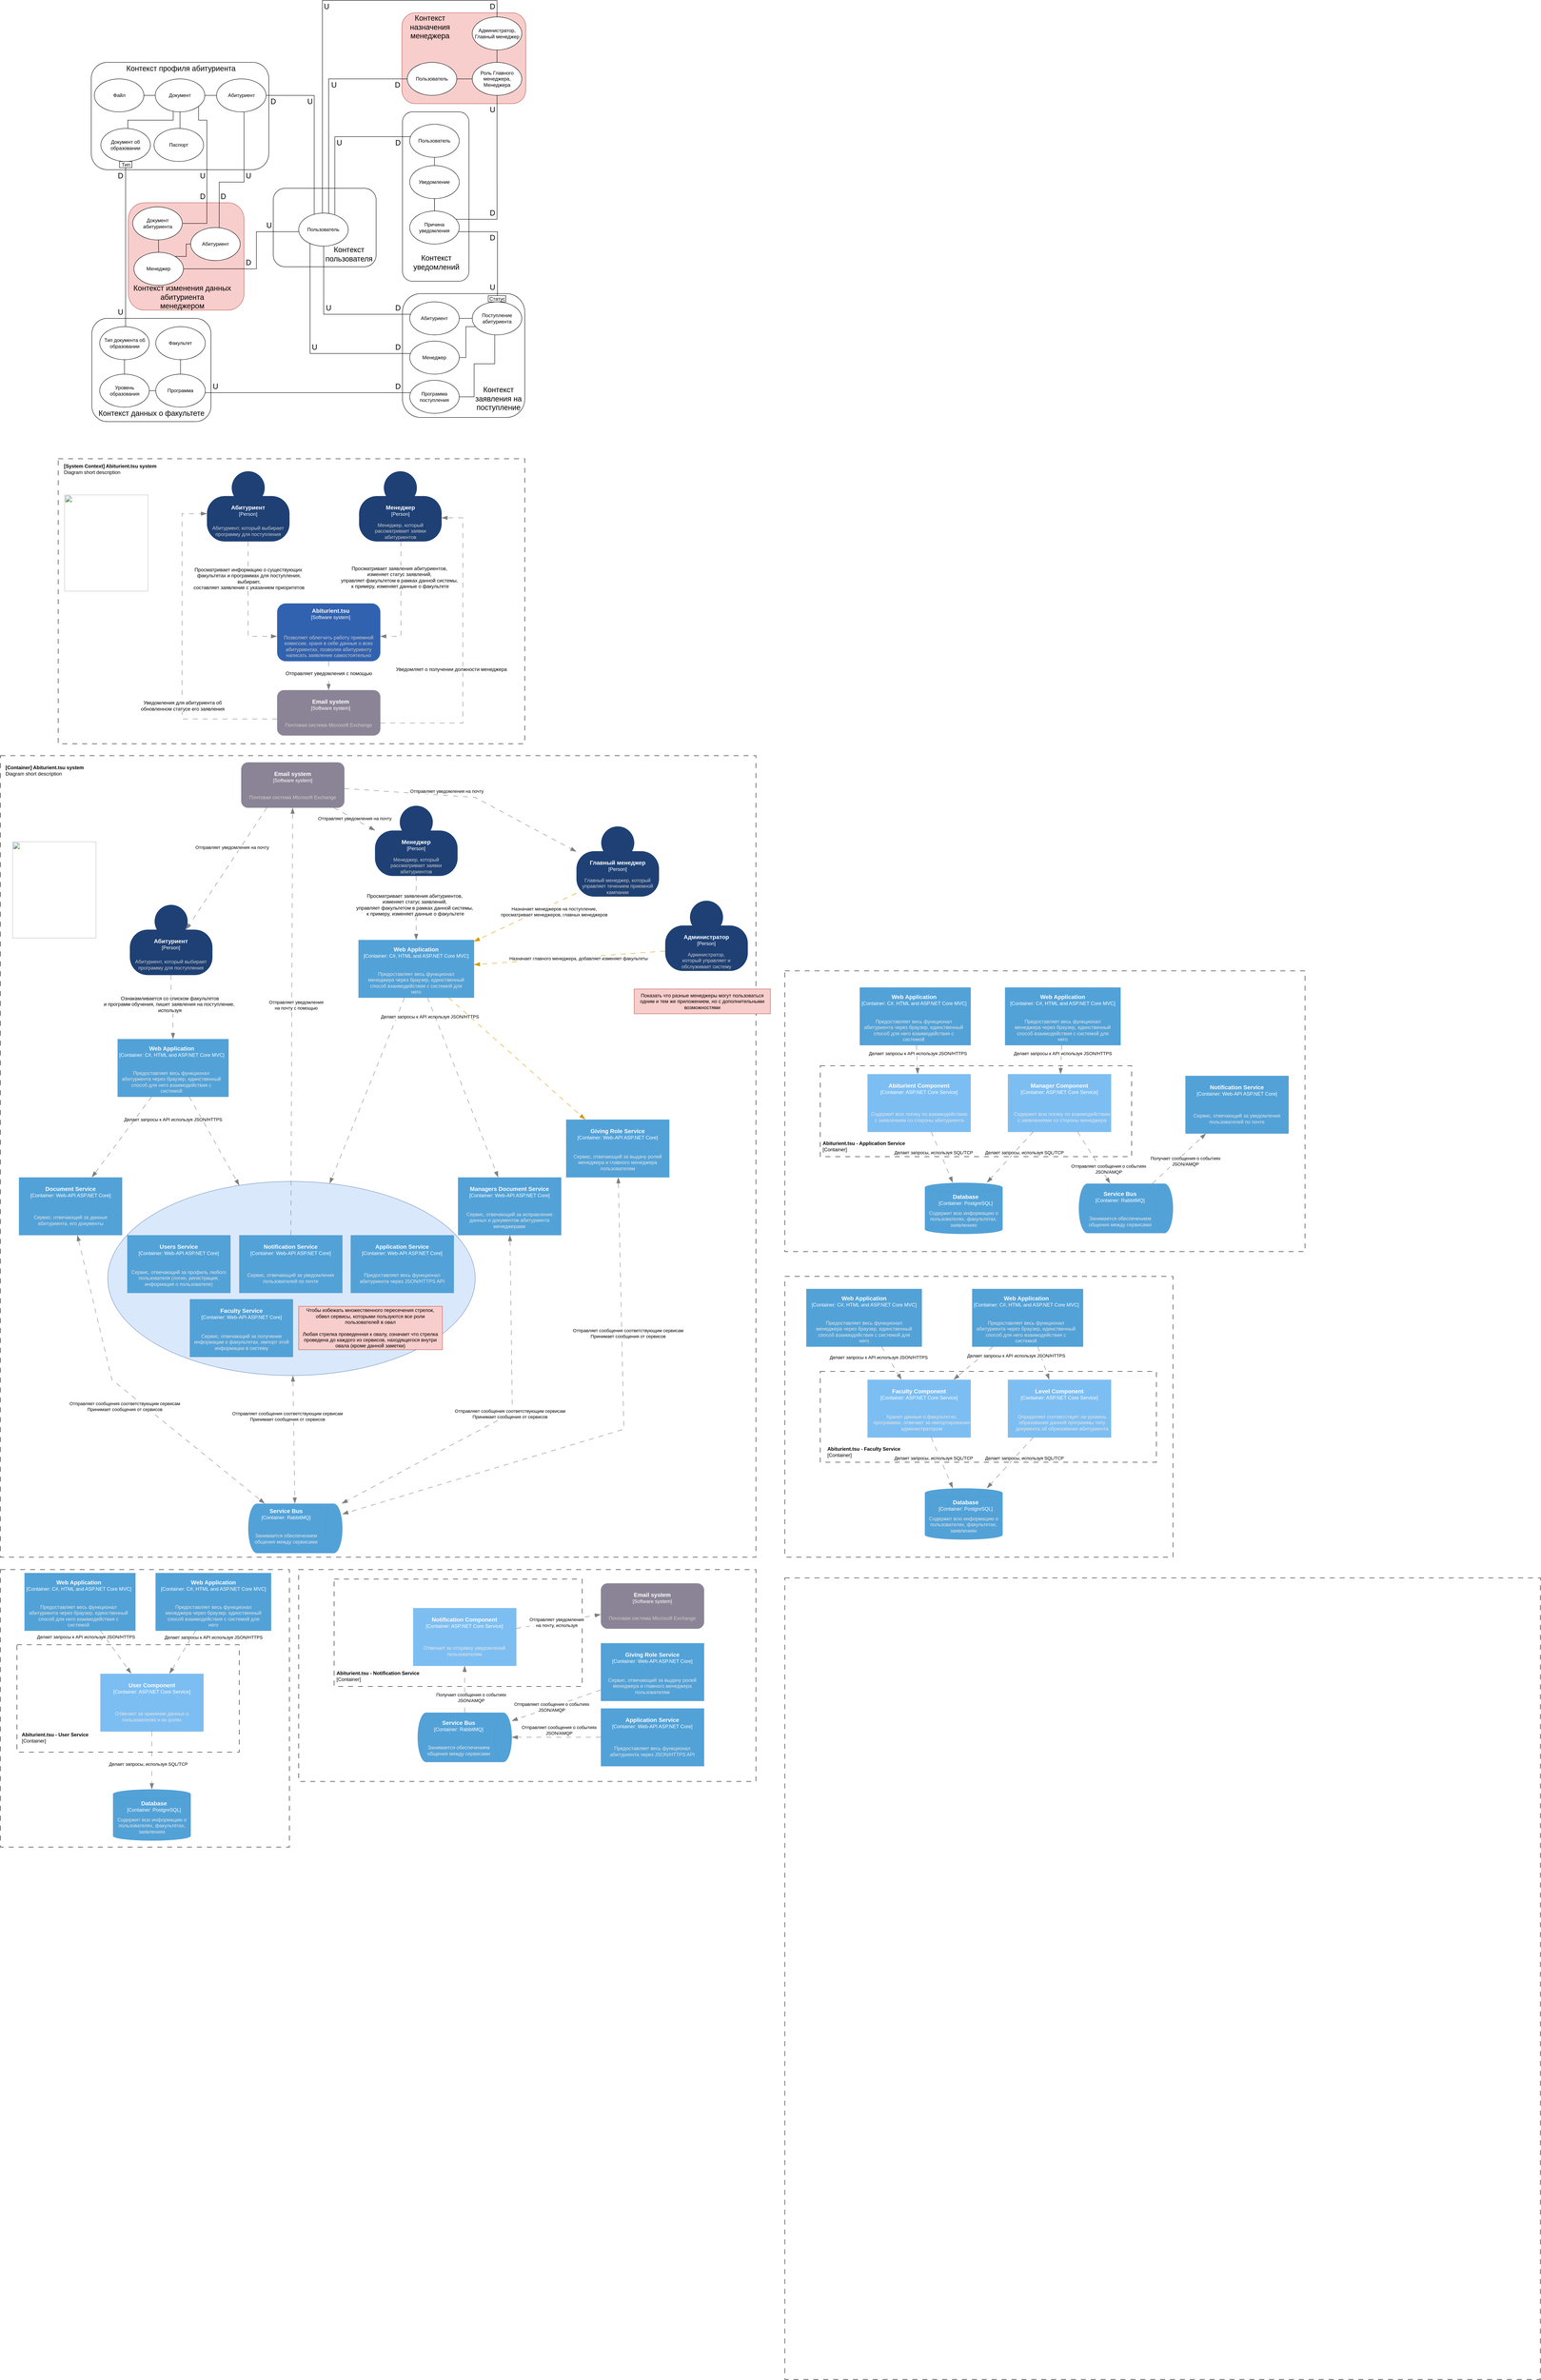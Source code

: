 <mxfile version="23.1.8" type="device">
  <diagram name="Page-1" id="b5b7bab2-c9e2-2cf4-8b2a-24fd1a2a6d21">
    <mxGraphModel dx="5980" dy="3635" grid="1" gridSize="10" guides="1" tooltips="1" connect="1" arrows="1" fold="1" page="1" pageScale="1" pageWidth="827" pageHeight="1169" background="none" math="0" shadow="0">
      <root>
        <mxCell id="0" />
        <mxCell id="1" parent="0" />
        <mxCell id="zIxksFidYdcZHmSET32g-119" value="" style="rounded=0;whiteSpace=wrap;html=1;dashed=1;dashPattern=12 12;" vertex="1" parent="1">
          <mxGeometry x="-1410" y="3420" width="700" height="672" as="geometry" />
        </mxCell>
        <mxCell id="zIxksFidYdcZHmSET32g-121" value="" style="rounded=0;whiteSpace=wrap;html=1;dashed=1;dashPattern=12 12;" vertex="1" parent="1">
          <mxGeometry x="-1370.01" y="3602" width="538.54" height="260" as="geometry" />
        </mxCell>
        <mxCell id="-3Om5Twb0YCuTLOiDZB2-11" value="" style="rounded=0;whiteSpace=wrap;html=1;dashed=1;dashPattern=12 12;" parent="1" vertex="1">
          <mxGeometry x="-1410" y="1449" width="1830" height="1941" as="geometry" />
        </mxCell>
        <mxCell id="ejbdm7QBQYjt1qYfrLMg-126" value="" style="ellipse;whiteSpace=wrap;html=1;fillColor=#dae8fc;strokeColor=#6c8ebf;" parent="1" vertex="1">
          <mxGeometry x="-1150" y="2480" width="890" height="470" as="geometry" />
        </mxCell>
        <mxCell id="MaOl4jfl0PFDX4A6IsZu-60" value="" style="rounded=1;whiteSpace=wrap;html=1;fontStyle=1" parent="1" vertex="1">
          <mxGeometry x="-436.13" y="330" width="296.13" height="300" as="geometry" />
        </mxCell>
        <mxCell id="-3Om5Twb0YCuTLOiDZB2-9" value="" style="rounded=0;whiteSpace=wrap;html=1;dashed=1;dashPattern=12 12;" parent="1" vertex="1">
          <mxGeometry x="-1270" y="730" width="1130" height="690" as="geometry" />
        </mxCell>
        <mxCell id="IY_3jIdmcAkdkIJxxCQ0-17" value="&lt;b style=&quot;font-weight:normal;&quot; id=&quot;docs-internal-guid-5b36b442-7fff-c8b9-8f83-1f48a23372ef&quot;&gt;&lt;img width=&quot;203px;&quot; height=&quot;234px;&quot; src=&quot;https://lh7-us.googleusercontent.com/JxQBm1-EpwM_dFHXwClX45VhrDido1cOvyLPQnoqPaI8YXl2qh07tTlEx8l0MKRIusiFAP7jSpTK8y7_XbA77AthvYhiPHg3ViRl7vc-WYO56VqhmxlTWo8SbmznH5HDqeRaKHJ4aV-dhPcUNcOod0d_ZQ=s2048&quot;&gt;&lt;/b&gt;" style="text;whiteSpace=wrap;html=1;" parent="1" vertex="1">
          <mxGeometry x="-1256.71" y="810" width="240" height="260" as="geometry" />
        </mxCell>
        <mxCell id="IY_3jIdmcAkdkIJxxCQ0-19" value="" style="rounded=1;whiteSpace=wrap;html=1;arcSize=39;fillColor=#1e4074;fontColor=#ffffff;strokeColor=default;strokeWidth=0;" parent="1" vertex="1">
          <mxGeometry x="-910" y="820" width="200" height="110" as="geometry" />
        </mxCell>
        <mxCell id="IY_3jIdmcAkdkIJxxCQ0-21" value="" style="ellipse;whiteSpace=wrap;html=1;aspect=fixed;fillColor=#1e4074;strokeColor=default;strokeWidth=0;" parent="1" vertex="1">
          <mxGeometry x="-850" y="760" width="80" height="80" as="geometry" />
        </mxCell>
        <mxCell id="IY_3jIdmcAkdkIJxxCQ0-22" value="" style="rounded=1;whiteSpace=wrap;html=1;arcSize=39;fillColor=#1e4074;fontColor=#ffffff;strokeColor=default;strokeWidth=0;" parent="1" vertex="1">
          <mxGeometry x="-541.5" y="820" width="200" height="110" as="geometry" />
        </mxCell>
        <mxCell id="IY_3jIdmcAkdkIJxxCQ0-23" value="" style="ellipse;whiteSpace=wrap;html=1;aspect=fixed;fillColor=#1e4074;strokeColor=default;strokeWidth=0;" parent="1" vertex="1">
          <mxGeometry x="-481.5" y="760" width="80" height="80" as="geometry" />
        </mxCell>
        <mxCell id="IY_3jIdmcAkdkIJxxCQ0-24" value="&lt;font color=&quot;#ffffff&quot;&gt;&lt;b&gt;&lt;font style=&quot;font-size: 14px;&quot;&gt;Абитуриент&lt;/font&gt;&lt;/b&gt;&lt;br&gt;[Person]&lt;/font&gt;" style="text;html=1;align=center;verticalAlign=middle;whiteSpace=wrap;rounded=0;" parent="1" vertex="1">
          <mxGeometry x="-840" y="840" width="60" height="30" as="geometry" />
        </mxCell>
        <mxCell id="IY_3jIdmcAkdkIJxxCQ0-25" value="&lt;font color=&quot;#ffffff&quot;&gt;&lt;span style=&quot;font-size: 14px;&quot;&gt;&lt;b&gt;Менеджер&lt;/b&gt;&lt;/span&gt;&lt;br&gt;[Person]&lt;/font&gt;" style="text;html=1;align=center;verticalAlign=middle;whiteSpace=wrap;rounded=0;" parent="1" vertex="1">
          <mxGeometry x="-471.5" y="840" width="60" height="30" as="geometry" />
        </mxCell>
        <mxCell id="IY_3jIdmcAkdkIJxxCQ0-27" value="&lt;font color=&quot;#cccccc&quot;&gt;Абитуриент, который выбирает программу для поступления&lt;br&gt;&lt;/font&gt;" style="text;html=1;align=center;verticalAlign=middle;whiteSpace=wrap;rounded=0;" parent="1" vertex="1">
          <mxGeometry x="-900" y="890" width="180" height="30" as="geometry" />
        </mxCell>
        <mxCell id="IY_3jIdmcAkdkIJxxCQ0-28" value="&lt;font color=&quot;#cccccc&quot;&gt;Менеджер, который рассматривает заявки абитуриентов&lt;br&gt;&lt;/font&gt;" style="text;html=1;align=center;verticalAlign=middle;whiteSpace=wrap;rounded=0;" parent="1" vertex="1">
          <mxGeometry x="-536.5" y="890" width="190" height="30" as="geometry" />
        </mxCell>
        <mxCell id="IY_3jIdmcAkdkIJxxCQ0-29" value="" style="rounded=1;whiteSpace=wrap;html=1;fillColor=#3162af;strokeColor=default;strokeWidth=0;" parent="1" vertex="1">
          <mxGeometry x="-740" y="1080" width="250" height="140" as="geometry" />
        </mxCell>
        <mxCell id="IY_3jIdmcAkdkIJxxCQ0-30" value="&lt;font color=&quot;#ffffff&quot;&gt;&lt;b&gt;&lt;font style=&quot;font-size: 14px;&quot;&gt;Abiturient.tsu&lt;/font&gt;&lt;/b&gt;&lt;br&gt;[Software system]&lt;/font&gt;" style="text;html=1;align=center;verticalAlign=middle;whiteSpace=wrap;rounded=0;" parent="1" vertex="1">
          <mxGeometry x="-665" y="1090" width="110" height="30" as="geometry" />
        </mxCell>
        <mxCell id="IY_3jIdmcAkdkIJxxCQ0-31" value="&lt;font color=&quot;#cccccc&quot;&gt;Позволяет облегчить работу приемной комиссии, храня в себе данные о всех абитуриентах, позволяя абитуриенту написать заявление самостоятельно&lt;br&gt;&lt;/font&gt;" style="text;html=1;align=center;verticalAlign=middle;whiteSpace=wrap;rounded=0;" parent="1" vertex="1">
          <mxGeometry x="-740" y="1169" width="250" height="30" as="geometry" />
        </mxCell>
        <mxCell id="IY_3jIdmcAkdkIJxxCQ0-32" style="edgeStyle=orthogonalEdgeStyle;rounded=0;orthogonalLoop=1;jettySize=auto;html=1;entryX=0;entryY=0.571;entryDx=0;entryDy=0;entryPerimeter=0;fontColor=#CCCCCC;strokeColor=#808080;endSize=12;endArrow=blockThin;endFill=1;exitX=0.5;exitY=1;exitDx=0;exitDy=0;dashed=1;dashPattern=12 12;" parent="1" source="IY_3jIdmcAkdkIJxxCQ0-19" target="IY_3jIdmcAkdkIJxxCQ0-29" edge="1">
          <mxGeometry relative="1" as="geometry" />
        </mxCell>
        <mxCell id="IY_3jIdmcAkdkIJxxCQ0-34" value="&lt;font style=&quot;font-size: 12px;&quot;&gt;Просматривает информацию о существующих&lt;br&gt;&amp;nbsp;факультетах и программах для поступления,&lt;br&gt;&amp;nbsp;выбирает,&lt;br&gt;&amp;nbsp;составляет заявление с указанием приоритетов&lt;/font&gt;" style="edgeLabel;html=1;align=center;verticalAlign=middle;resizable=0;points=[];" parent="IY_3jIdmcAkdkIJxxCQ0-32" vertex="1" connectable="0">
          <mxGeometry x="-0.399" y="-2" relative="1" as="geometry">
            <mxPoint x="2" as="offset" />
          </mxGeometry>
        </mxCell>
        <mxCell id="IY_3jIdmcAkdkIJxxCQ0-33" style="edgeStyle=orthogonalEdgeStyle;rounded=0;orthogonalLoop=1;jettySize=auto;html=1;fontColor=#CCCCCC;strokeColor=#808080;endSize=12;endArrow=blockThin;endFill=1;dashed=1;dashPattern=12 12;" parent="1" source="IY_3jIdmcAkdkIJxxCQ0-22" target="IY_3jIdmcAkdkIJxxCQ0-29" edge="1">
          <mxGeometry relative="1" as="geometry">
            <mxPoint x="-800" y="940" as="sourcePoint" />
            <mxPoint x="-730" y="1170" as="targetPoint" />
            <Array as="points">
              <mxPoint x="-440" y="1160" />
            </Array>
          </mxGeometry>
        </mxCell>
        <mxCell id="IY_3jIdmcAkdkIJxxCQ0-36" value="&lt;font style=&quot;font-size: 12px;&quot;&gt;Просматривает заявления абитуриентов,&lt;br&gt;изменяет статус заявлений,&lt;br&gt;управляет факультетом в рамках данной системы,&lt;br&gt;&amp;nbsp;к примеру, изменяет данные о факультете&lt;/font&gt;&lt;span id=&quot;docs-internal-guid-e454aada-7fff-a660-4d41-49e8ba70c987&quot;&gt;&lt;/span&gt;&lt;span id=&quot;docs-internal-guid-e454aada-7fff-a660-4d41-49e8ba70c987&quot;&gt;&lt;/span&gt;" style="edgeLabel;html=1;align=center;verticalAlign=middle;resizable=0;points=[];" parent="IY_3jIdmcAkdkIJxxCQ0-33" vertex="1" connectable="0">
          <mxGeometry x="-0.38" y="-4" relative="1" as="geometry">
            <mxPoint as="offset" />
          </mxGeometry>
        </mxCell>
        <mxCell id="-3Om5Twb0YCuTLOiDZB2-1" value="" style="rounded=1;whiteSpace=wrap;html=1;fillColor=#8b8496;strokeColor=default;strokeWidth=0;" parent="1" vertex="1">
          <mxGeometry x="-740" y="1290" width="250" height="110" as="geometry" />
        </mxCell>
        <mxCell id="-3Om5Twb0YCuTLOiDZB2-2" value="&lt;font color=&quot;#ffffff&quot;&gt;&lt;span style=&quot;font-size: 14px;&quot;&gt;&lt;b&gt;Email system&lt;br&gt;&lt;/b&gt;&lt;/span&gt;[Software system]&lt;/font&gt;" style="text;html=1;align=center;verticalAlign=middle;whiteSpace=wrap;rounded=0;" parent="1" vertex="1">
          <mxGeometry x="-665" y="1310" width="110" height="30" as="geometry" />
        </mxCell>
        <mxCell id="-3Om5Twb0YCuTLOiDZB2-3" value="&lt;font color=&quot;#cccccc&quot;&gt;Почтовая система Microsoft Exchange&lt;br&gt;&lt;/font&gt;" style="text;html=1;align=center;verticalAlign=middle;whiteSpace=wrap;rounded=0;" parent="1" vertex="1">
          <mxGeometry x="-740" y="1360" width="250" height="30" as="geometry" />
        </mxCell>
        <mxCell id="-3Om5Twb0YCuTLOiDZB2-4" style="edgeStyle=orthogonalEdgeStyle;rounded=0;orthogonalLoop=1;jettySize=auto;html=1;entryX=0.5;entryY=0;entryDx=0;entryDy=0;fontColor=#CCCCCC;strokeColor=#808080;endSize=12;endArrow=blockThin;endFill=1;dashed=1;dashPattern=12 12;" parent="1" source="IY_3jIdmcAkdkIJxxCQ0-29" target="-3Om5Twb0YCuTLOiDZB2-1" edge="1">
          <mxGeometry relative="1" as="geometry">
            <mxPoint x="-800" y="940" as="sourcePoint" />
            <mxPoint x="-730" y="1170" as="targetPoint" />
          </mxGeometry>
        </mxCell>
        <mxCell id="-3Om5Twb0YCuTLOiDZB2-5" value="&lt;span style=&quot;font-size: 12px;&quot;&gt;Отправляет уведомления с помощью&lt;/span&gt;" style="edgeLabel;html=1;align=center;verticalAlign=middle;resizable=0;points=[];" parent="-3Om5Twb0YCuTLOiDZB2-4" vertex="1" connectable="0">
          <mxGeometry x="-0.399" y="-2" relative="1" as="geometry">
            <mxPoint x="2" y="9" as="offset" />
          </mxGeometry>
        </mxCell>
        <mxCell id="-3Om5Twb0YCuTLOiDZB2-6" style="edgeStyle=orthogonalEdgeStyle;rounded=0;orthogonalLoop=1;jettySize=auto;html=1;fontColor=#CCCCCC;strokeColor=#808080;endSize=12;endArrow=blockThin;endFill=1;entryX=0.001;entryY=0.39;entryDx=0;entryDy=0;entryPerimeter=0;dashed=1;dashPattern=12 12;" parent="1" source="-3Om5Twb0YCuTLOiDZB2-1" target="IY_3jIdmcAkdkIJxxCQ0-19" edge="1">
          <mxGeometry relative="1" as="geometry">
            <mxPoint x="-605" y="1230" as="sourcePoint" />
            <mxPoint x="-605" y="1300" as="targetPoint" />
            <Array as="points">
              <mxPoint x="-970" y="1360" />
              <mxPoint x="-970" y="863" />
            </Array>
          </mxGeometry>
        </mxCell>
        <mxCell id="-3Om5Twb0YCuTLOiDZB2-7" value="&lt;span style=&quot;font-size: 12px;&quot;&gt;Уведомления для абитуриента об &lt;br&gt;обновленном статусе его заявления&lt;/span&gt;" style="edgeLabel;html=1;align=center;verticalAlign=middle;resizable=0;points=[];" parent="-3Om5Twb0YCuTLOiDZB2-6" vertex="1" connectable="0">
          <mxGeometry x="-0.399" y="-2" relative="1" as="geometry">
            <mxPoint x="-1" y="-26" as="offset" />
          </mxGeometry>
        </mxCell>
        <mxCell id="-3Om5Twb0YCuTLOiDZB2-10" value="&lt;div style=&quot;text-align: left;&quot;&gt;&lt;b style=&quot;background-color: initial;&quot;&gt;[System Context] Abiturient.tsu system&lt;/b&gt;&lt;/div&gt;&lt;font style=&quot;font-size: 12px;&quot;&gt;&lt;div style=&quot;text-align: left;&quot;&gt;&lt;span style=&quot;background-color: initial;&quot;&gt;Diagram short description&lt;/span&gt;&lt;/div&gt;&lt;/font&gt;" style="text;html=1;align=center;verticalAlign=middle;whiteSpace=wrap;rounded=0;" parent="1" vertex="1">
          <mxGeometry x="-1259.45" y="740" width="230" height="30" as="geometry" />
        </mxCell>
        <mxCell id="MaOl4jfl0PFDX4A6IsZu-1" value="" style="rounded=1;whiteSpace=wrap;html=1;" parent="1" vertex="1">
          <mxGeometry x="-1188.5" y="390" width="288.5" height="250" as="geometry" />
        </mxCell>
        <mxCell id="MaOl4jfl0PFDX4A6IsZu-2" value="" style="rounded=1;whiteSpace=wrap;html=1;" parent="1" vertex="1">
          <mxGeometry x="-749.13" y="75" width="249.13" height="190" as="geometry" />
        </mxCell>
        <mxCell id="MaOl4jfl0PFDX4A6IsZu-3" value="" style="rounded=1;whiteSpace=wrap;html=1;" parent="1" vertex="1">
          <mxGeometry x="-436.13" y="-110" width="161" height="410" as="geometry" />
        </mxCell>
        <mxCell id="MaOl4jfl0PFDX4A6IsZu-4" value="" style="rounded=1;whiteSpace=wrap;html=1;fontStyle=1" parent="1" vertex="1">
          <mxGeometry x="-1190" y="-230" width="430" height="260" as="geometry" />
        </mxCell>
        <mxCell id="MaOl4jfl0PFDX4A6IsZu-5" style="edgeStyle=orthogonalEdgeStyle;rounded=0;orthogonalLoop=1;jettySize=auto;html=1;endArrow=none;endFill=0;" parent="1" source="MaOl4jfl0PFDX4A6IsZu-7" target="MaOl4jfl0PFDX4A6IsZu-9" edge="1">
          <mxGeometry relative="1" as="geometry">
            <Array as="points" />
          </mxGeometry>
        </mxCell>
        <mxCell id="MaOl4jfl0PFDX4A6IsZu-6" style="edgeStyle=orthogonalEdgeStyle;rounded=0;orthogonalLoop=1;jettySize=auto;html=1;endArrow=none;endFill=0;" parent="1" source="MaOl4jfl0PFDX4A6IsZu-7" target="MaOl4jfl0PFDX4A6IsZu-8" edge="1">
          <mxGeometry relative="1" as="geometry">
            <mxPoint x="-487.63" y="-10" as="targetPoint" />
            <Array as="points">
              <mxPoint x="-358.63" y="10" />
              <mxPoint x="-358.63" y="10" />
            </Array>
          </mxGeometry>
        </mxCell>
        <mxCell id="MaOl4jfl0PFDX4A6IsZu-7" value="Уведомление" style="ellipse;whiteSpace=wrap;html=1;" parent="1" vertex="1">
          <mxGeometry x="-418.63" y="20" width="120" height="80" as="geometry" />
        </mxCell>
        <mxCell id="MaOl4jfl0PFDX4A6IsZu-8" value="Пользователь" style="ellipse;whiteSpace=wrap;html=1;" parent="1" vertex="1">
          <mxGeometry x="-418.63" y="-80" width="120" height="80" as="geometry" />
        </mxCell>
        <mxCell id="MaOl4jfl0PFDX4A6IsZu-9" value="Причина уведомления" style="ellipse;whiteSpace=wrap;html=1;" parent="1" vertex="1">
          <mxGeometry x="-418.63" y="130" width="120" height="80" as="geometry" />
        </mxCell>
        <mxCell id="MaOl4jfl0PFDX4A6IsZu-10" value="&lt;span style=&quot;font-size: 18px;&quot;&gt;Контекст уведомлений&lt;/span&gt;" style="text;html=1;align=center;verticalAlign=middle;whiteSpace=wrap;rounded=0;" parent="1" vertex="1">
          <mxGeometry x="-436.13" y="240" width="163.5" height="30" as="geometry" />
        </mxCell>
        <mxCell id="MaOl4jfl0PFDX4A6IsZu-11" value="Пользователь" style="ellipse;whiteSpace=wrap;html=1;" parent="1" vertex="1">
          <mxGeometry x="-687.51" y="135" width="120" height="80" as="geometry" />
        </mxCell>
        <mxCell id="MaOl4jfl0PFDX4A6IsZu-12" value="&lt;span style=&quot;font-size: 18px;&quot;&gt;Контекст пользователя&lt;/span&gt;" style="text;html=1;align=center;verticalAlign=middle;whiteSpace=wrap;rounded=0;" parent="1" vertex="1">
          <mxGeometry x="-613.32" y="220" width="94.88" height="30" as="geometry" />
        </mxCell>
        <mxCell id="MaOl4jfl0PFDX4A6IsZu-15" value="" style="edgeStyle=orthogonalEdgeStyle;rounded=0;orthogonalLoop=1;jettySize=auto;html=1;endArrow=none;endFill=0;" parent="1" source="MaOl4jfl0PFDX4A6IsZu-7" target="MaOl4jfl0PFDX4A6IsZu-9" edge="1">
          <mxGeometry relative="1" as="geometry">
            <mxPoint x="-298.63" y="-20" as="sourcePoint" />
            <mxPoint x="-228.63" y="-20" as="targetPoint" />
            <Array as="points">
              <mxPoint x="-358.13" y="123" />
            </Array>
          </mxGeometry>
        </mxCell>
        <mxCell id="MaOl4jfl0PFDX4A6IsZu-18" value="&lt;span style=&quot;font-size: 18px;&quot;&gt;Контекст профиля абитуриента&lt;/span&gt;" style="text;html=1;align=center;verticalAlign=middle;whiteSpace=wrap;rounded=0;" parent="1" vertex="1">
          <mxGeometry x="-1125" y="-230" width="305" height="30" as="geometry" />
        </mxCell>
        <mxCell id="MaOl4jfl0PFDX4A6IsZu-19" value="&lt;span style=&quot;font-size: 18px;&quot;&gt;Контекст данных о факультете&lt;br&gt;&lt;/span&gt;" style="text;html=1;align=center;verticalAlign=middle;whiteSpace=wrap;rounded=0;" parent="1" vertex="1">
          <mxGeometry x="-1221.38" y="605" width="354.25" height="30" as="geometry" />
        </mxCell>
        <mxCell id="MaOl4jfl0PFDX4A6IsZu-21" value="Документ" style="ellipse;whiteSpace=wrap;html=1;" parent="1" vertex="1">
          <mxGeometry x="-1035" y="-190" width="120" height="80" as="geometry" />
        </mxCell>
        <mxCell id="MaOl4jfl0PFDX4A6IsZu-22" value="Абитуриент" style="ellipse;whiteSpace=wrap;html=1;" parent="1" vertex="1">
          <mxGeometry x="-886.5" y="-190" width="120" height="80" as="geometry" />
        </mxCell>
        <mxCell id="MaOl4jfl0PFDX4A6IsZu-24" value="Файл" style="ellipse;whiteSpace=wrap;html=1;" parent="1" vertex="1">
          <mxGeometry x="-1182.5" y="-190" width="120" height="80" as="geometry" />
        </mxCell>
        <mxCell id="MaOl4jfl0PFDX4A6IsZu-25" value="Программа поступления" style="ellipse;whiteSpace=wrap;html=1;" parent="1" vertex="1">
          <mxGeometry x="-418.63" y="540" width="120" height="80" as="geometry" />
        </mxCell>
        <mxCell id="MaOl4jfl0PFDX4A6IsZu-28" style="edgeStyle=orthogonalEdgeStyle;rounded=0;orthogonalLoop=1;jettySize=auto;html=1;endArrow=none;endFill=0;" parent="1" source="MaOl4jfl0PFDX4A6IsZu-21" target="MaOl4jfl0PFDX4A6IsZu-22" edge="1">
          <mxGeometry relative="1" as="geometry">
            <mxPoint x="-1056.5" y="-60" as="sourcePoint" />
            <mxPoint x="-946.5" y="-120" as="targetPoint" />
            <Array as="points">
              <mxPoint x="-961.5" y="-150" />
              <mxPoint x="-961.5" y="-150" />
            </Array>
          </mxGeometry>
        </mxCell>
        <mxCell id="MaOl4jfl0PFDX4A6IsZu-31" style="edgeStyle=orthogonalEdgeStyle;rounded=0;orthogonalLoop=1;jettySize=auto;html=1;endArrow=none;endFill=0;" parent="1" source="MaOl4jfl0PFDX4A6IsZu-24" target="MaOl4jfl0PFDX4A6IsZu-21" edge="1">
          <mxGeometry relative="1" as="geometry">
            <mxPoint x="-966.5" as="sourcePoint" />
            <mxPoint x="-906.5" y="-21" as="targetPoint" />
            <Array as="points">
              <mxPoint x="-1051.5" y="-150" />
              <mxPoint x="-1051.5" y="-150" />
            </Array>
          </mxGeometry>
        </mxCell>
        <mxCell id="MaOl4jfl0PFDX4A6IsZu-32" value="Факультет" style="ellipse;whiteSpace=wrap;html=1;" parent="1" vertex="1">
          <mxGeometry x="-1033.75" y="410" width="120" height="80" as="geometry" />
        </mxCell>
        <mxCell id="MaOl4jfl0PFDX4A6IsZu-33" value="Программа" style="ellipse;whiteSpace=wrap;html=1;" parent="1" vertex="1">
          <mxGeometry x="-1033.75" y="525" width="120" height="80" as="geometry" />
        </mxCell>
        <mxCell id="MaOl4jfl0PFDX4A6IsZu-34" value="Уровень образования" style="ellipse;whiteSpace=wrap;html=1;" parent="1" vertex="1">
          <mxGeometry x="-1169.5" y="525" width="120" height="80" as="geometry" />
        </mxCell>
        <mxCell id="MaOl4jfl0PFDX4A6IsZu-35" style="edgeStyle=orthogonalEdgeStyle;rounded=0;orthogonalLoop=1;jettySize=auto;html=1;endArrow=none;endFill=0;" parent="1" source="MaOl4jfl0PFDX4A6IsZu-33" target="MaOl4jfl0PFDX4A6IsZu-32" edge="1">
          <mxGeometry relative="1" as="geometry">
            <mxPoint x="-991.25" y="470" as="sourcePoint" />
            <mxPoint x="-981.25" y="410" as="targetPoint" />
            <Array as="points">
              <mxPoint x="-973.75" y="510" />
              <mxPoint x="-973.75" y="510" />
            </Array>
          </mxGeometry>
        </mxCell>
        <mxCell id="MaOl4jfl0PFDX4A6IsZu-48" value="U" style="text;html=1;align=center;verticalAlign=middle;whiteSpace=wrap;rounded=0;fontStyle=0;fontSize=18;" parent="1" vertex="1">
          <mxGeometry x="-625.75" y="350" width="21.5" height="30" as="geometry" />
        </mxCell>
        <mxCell id="MaOl4jfl0PFDX4A6IsZu-49" value="U" style="text;html=1;align=center;verticalAlign=middle;whiteSpace=wrap;rounded=0;fontStyle=0;fontSize=18;" parent="1" vertex="1">
          <mxGeometry x="-659.88" y="445" width="21.5" height="30" as="geometry" />
        </mxCell>
        <mxCell id="MaOl4jfl0PFDX4A6IsZu-51" value="U" style="text;html=1;align=center;verticalAlign=middle;whiteSpace=wrap;rounded=0;fontStyle=0;fontSize=18;" parent="1" vertex="1">
          <mxGeometry x="-1129.82" y="360" width="21.5" height="30" as="geometry" />
        </mxCell>
        <mxCell id="MaOl4jfl0PFDX4A6IsZu-58" value="Поступление абитуриента" style="ellipse;whiteSpace=wrap;html=1;" parent="1" vertex="1">
          <mxGeometry x="-267.13" y="350" width="120" height="80" as="geometry" />
        </mxCell>
        <mxCell id="MaOl4jfl0PFDX4A6IsZu-59" value="Менеджер" style="ellipse;whiteSpace=wrap;html=1;" parent="1" vertex="1">
          <mxGeometry x="-418.63" y="445" width="120" height="80" as="geometry" />
        </mxCell>
        <mxCell id="MaOl4jfl0PFDX4A6IsZu-61" value="Абитуриент" style="ellipse;whiteSpace=wrap;html=1;" parent="1" vertex="1">
          <mxGeometry x="-418.63" y="350" width="120" height="80" as="geometry" />
        </mxCell>
        <mxCell id="MaOl4jfl0PFDX4A6IsZu-62" value="&lt;span style=&quot;font-size: 18px;&quot;&gt;Контекст заявления на поступление&lt;br&gt;&lt;/span&gt;" style="text;html=1;align=center;verticalAlign=middle;whiteSpace=wrap;rounded=0;" parent="1" vertex="1">
          <mxGeometry x="-277.95" y="570" width="149" height="30" as="geometry" />
        </mxCell>
        <mxCell id="MaOl4jfl0PFDX4A6IsZu-64" style="edgeStyle=orthogonalEdgeStyle;rounded=0;orthogonalLoop=1;jettySize=auto;html=1;endArrow=none;endFill=0;" parent="1" source="MaOl4jfl0PFDX4A6IsZu-63" target="MaOl4jfl0PFDX4A6IsZu-34" edge="1">
          <mxGeometry relative="1" as="geometry">
            <mxPoint x="-1357.75" y="250" as="sourcePoint" />
            <mxPoint x="-1107.75" y="450" as="targetPoint" />
            <Array as="points" />
          </mxGeometry>
        </mxCell>
        <mxCell id="MaOl4jfl0PFDX4A6IsZu-78" style="edgeStyle=orthogonalEdgeStyle;rounded=0;orthogonalLoop=1;jettySize=auto;html=1;endArrow=none;endFill=0;" parent="1" source="MaOl4jfl0PFDX4A6IsZu-58" target="MaOl4jfl0PFDX4A6IsZu-25" edge="1">
          <mxGeometry relative="1" as="geometry">
            <mxPoint x="-212.63" y="520" as="sourcePoint" />
            <mxPoint x="-212.63" y="660" as="targetPoint" />
            <Array as="points">
              <mxPoint x="-212.63" y="500" />
              <mxPoint x="-262.63" y="500" />
              <mxPoint x="-262.63" y="580" />
            </Array>
          </mxGeometry>
        </mxCell>
        <mxCell id="MaOl4jfl0PFDX4A6IsZu-79" style="edgeStyle=orthogonalEdgeStyle;rounded=0;orthogonalLoop=1;jettySize=auto;html=1;endArrow=none;endFill=0;" parent="1" source="MaOl4jfl0PFDX4A6IsZu-58" target="MaOl4jfl0PFDX4A6IsZu-59" edge="1">
          <mxGeometry relative="1" as="geometry">
            <mxPoint x="-212.63" y="520" as="sourcePoint" />
            <mxPoint x="-212.63" y="660" as="targetPoint" />
            <Array as="points">
              <mxPoint x="-282.63" y="410" />
              <mxPoint x="-282.63" y="485" />
              <mxPoint x="-354.63" y="485" />
            </Array>
          </mxGeometry>
        </mxCell>
        <mxCell id="MaOl4jfl0PFDX4A6IsZu-80" style="edgeStyle=orthogonalEdgeStyle;rounded=0;orthogonalLoop=1;jettySize=auto;html=1;endArrow=none;endFill=0;" parent="1" source="MaOl4jfl0PFDX4A6IsZu-61" target="MaOl4jfl0PFDX4A6IsZu-58" edge="1">
          <mxGeometry relative="1" as="geometry">
            <mxPoint x="-357.63" y="519" as="sourcePoint" />
            <mxPoint x="-357.63" y="530" as="targetPoint" />
            <Array as="points">
              <mxPoint x="-302.63" y="370" />
              <mxPoint x="-302.63" y="370" />
            </Array>
          </mxGeometry>
        </mxCell>
        <mxCell id="MaOl4jfl0PFDX4A6IsZu-82" value="U" style="text;html=1;align=center;verticalAlign=middle;whiteSpace=wrap;rounded=0;fontStyle=0;fontSize=18;" parent="1" vertex="1">
          <mxGeometry x="-671" y="-150" width="21.5" height="30" as="geometry" />
        </mxCell>
        <mxCell id="MaOl4jfl0PFDX4A6IsZu-83" value="D" style="text;html=1;align=center;verticalAlign=middle;whiteSpace=wrap;rounded=0;fontStyle=0;fontSize=18;" parent="1" vertex="1">
          <mxGeometry x="-1129.82" y="30" width="21.5" height="30" as="geometry" />
        </mxCell>
        <mxCell id="MaOl4jfl0PFDX4A6IsZu-63" value="Тип документа об образовании" style="ellipse;whiteSpace=wrap;html=1;" parent="1" vertex="1">
          <mxGeometry x="-1169.5" y="410" width="120" height="80" as="geometry" />
        </mxCell>
        <mxCell id="MaOl4jfl0PFDX4A6IsZu-89" value="" style="edgeStyle=orthogonalEdgeStyle;rounded=0;orthogonalLoop=1;jettySize=auto;html=1;endArrow=none;endFill=0;" parent="1" source="MaOl4jfl0PFDX4A6IsZu-34" target="MaOl4jfl0PFDX4A6IsZu-33" edge="1">
          <mxGeometry relative="1" as="geometry">
            <mxPoint x="-1099.5" y="535" as="sourcePoint" />
            <mxPoint x="-1099.5" y="500" as="targetPoint" />
            <Array as="points">
              <mxPoint x="-1038.5" y="565" />
              <mxPoint x="-1038.5" y="565" />
            </Array>
          </mxGeometry>
        </mxCell>
        <mxCell id="MaOl4jfl0PFDX4A6IsZu-92" style="edgeStyle=orthogonalEdgeStyle;rounded=0;orthogonalLoop=1;jettySize=auto;html=1;endArrow=none;endFill=0;" parent="1" source="MaOl4jfl0PFDX4A6IsZu-8" target="MaOl4jfl0PFDX4A6IsZu-11" edge="1">
          <mxGeometry relative="1" as="geometry">
            <mxPoint x="-412" y="20" as="sourcePoint" />
            <mxPoint x="-412" as="targetPoint" />
            <Array as="points">
              <mxPoint x="-600" y="-50" />
            </Array>
          </mxGeometry>
        </mxCell>
        <mxCell id="MaOl4jfl0PFDX4A6IsZu-93" style="edgeStyle=orthogonalEdgeStyle;rounded=0;orthogonalLoop=1;jettySize=auto;html=1;endArrow=none;endFill=0;" parent="1" source="MaOl4jfl0PFDX4A6IsZu-61" target="MaOl4jfl0PFDX4A6IsZu-11" edge="1">
          <mxGeometry relative="1" as="geometry">
            <mxPoint x="-472" y="-40" as="sourcePoint" />
            <mxPoint x="-803" y="190" as="targetPoint" />
            <Array as="points">
              <mxPoint x="-627" y="380" />
            </Array>
          </mxGeometry>
        </mxCell>
        <mxCell id="MaOl4jfl0PFDX4A6IsZu-94" style="edgeStyle=orthogonalEdgeStyle;rounded=0;orthogonalLoop=1;jettySize=auto;html=1;endArrow=none;endFill=0;" parent="1" source="MaOl4jfl0PFDX4A6IsZu-59" target="MaOl4jfl0PFDX4A6IsZu-11" edge="1">
          <mxGeometry relative="1" as="geometry">
            <mxPoint x="-472" y="390" as="sourcePoint" />
            <mxPoint x="-782" y="220" as="targetPoint" />
            <Array as="points">
              <mxPoint x="-660" y="475" />
            </Array>
          </mxGeometry>
        </mxCell>
        <mxCell id="MaOl4jfl0PFDX4A6IsZu-97" value="D" style="text;html=1;align=center;verticalAlign=middle;whiteSpace=wrap;rounded=0;fontStyle=0;fontSize=18;" parent="1" vertex="1">
          <mxGeometry x="-457.63" y="350" width="21.5" height="30" as="geometry" />
        </mxCell>
        <mxCell id="MaOl4jfl0PFDX4A6IsZu-98" value="D" style="text;html=1;align=center;verticalAlign=middle;whiteSpace=wrap;rounded=0;fontStyle=0;fontSize=18;" parent="1" vertex="1">
          <mxGeometry x="-457.63" y="445" width="21.5" height="30" as="geometry" />
        </mxCell>
        <mxCell id="MaOl4jfl0PFDX4A6IsZu-100" style="edgeStyle=orthogonalEdgeStyle;rounded=0;orthogonalLoop=1;jettySize=auto;html=1;endArrow=none;endFill=0;" parent="1" source="MaOl4jfl0PFDX4A6IsZu-25" target="MaOl4jfl0PFDX4A6IsZu-33" edge="1">
          <mxGeometry relative="1" as="geometry">
            <mxPoint x="-647" y="420" as="sourcePoint" />
            <mxPoint x="-842" y="260" as="targetPoint" />
            <Array as="points">
              <mxPoint x="-740" y="570" />
              <mxPoint x="-740" y="570" />
            </Array>
          </mxGeometry>
        </mxCell>
        <mxCell id="MaOl4jfl0PFDX4A6IsZu-102" value="D" style="text;html=1;align=center;verticalAlign=middle;whiteSpace=wrap;rounded=0;fontStyle=0;fontSize=18;" parent="1" vertex="1">
          <mxGeometry x="-457.63" y="540" width="21.5" height="30" as="geometry" />
        </mxCell>
        <mxCell id="MaOl4jfl0PFDX4A6IsZu-103" value="U" style="text;html=1;align=center;verticalAlign=middle;whiteSpace=wrap;rounded=0;fontStyle=0;fontSize=18;" parent="1" vertex="1">
          <mxGeometry x="-900" y="540" width="21.5" height="30" as="geometry" />
        </mxCell>
        <mxCell id="MaOl4jfl0PFDX4A6IsZu-104" value="D" style="text;html=1;align=center;verticalAlign=middle;whiteSpace=wrap;rounded=0;fontStyle=0;fontSize=18;" parent="1" vertex="1">
          <mxGeometry x="-457.63" y="-50" width="21.5" height="30" as="geometry" />
        </mxCell>
        <mxCell id="MaOl4jfl0PFDX4A6IsZu-105" value="Документ об образовании" style="ellipse;whiteSpace=wrap;html=1;" parent="1" vertex="1">
          <mxGeometry x="-1166.75" y="-70" width="120" height="80" as="geometry" />
        </mxCell>
        <mxCell id="MaOl4jfl0PFDX4A6IsZu-106" value="Паспорт" style="ellipse;whiteSpace=wrap;html=1;" parent="1" vertex="1">
          <mxGeometry x="-1037.95" y="-70" width="120" height="80" as="geometry" />
        </mxCell>
        <mxCell id="MaOl4jfl0PFDX4A6IsZu-107" style="edgeStyle=orthogonalEdgeStyle;rounded=0;orthogonalLoop=1;jettySize=auto;html=1;endArrow=none;endFill=0;" parent="1" source="MaOl4jfl0PFDX4A6IsZu-21" target="MaOl4jfl0PFDX4A6IsZu-106" edge="1">
          <mxGeometry relative="1" as="geometry">
            <mxPoint x="-904.5" y="-140" as="sourcePoint" />
            <mxPoint x="-876.5" y="-140" as="targetPoint" />
            <Array as="points">
              <mxPoint x="-975" y="-100" />
              <mxPoint x="-975" y="-100" />
            </Array>
          </mxGeometry>
        </mxCell>
        <mxCell id="MaOl4jfl0PFDX4A6IsZu-108" style="edgeStyle=orthogonalEdgeStyle;rounded=0;orthogonalLoop=1;jettySize=auto;html=1;endArrow=none;endFill=0;" parent="1" source="MaOl4jfl0PFDX4A6IsZu-21" target="MaOl4jfl0PFDX4A6IsZu-105" edge="1">
          <mxGeometry relative="1" as="geometry">
            <mxPoint x="-964.5" y="-100" as="sourcePoint" />
            <mxPoint x="-891.5" y="-60" as="targetPoint" />
            <Array as="points">
              <mxPoint x="-991.5" y="-90" />
              <mxPoint x="-1101.5" y="-90" />
            </Array>
          </mxGeometry>
        </mxCell>
        <mxCell id="MaOl4jfl0PFDX4A6IsZu-109" style="edgeStyle=orthogonalEdgeStyle;rounded=0;orthogonalLoop=1;jettySize=auto;html=1;endArrow=none;endFill=0;" parent="1" source="MaOl4jfl0PFDX4A6IsZu-9" target="MaOl4jfl0PFDX4A6IsZu-58" edge="1">
          <mxGeometry relative="1" as="geometry">
            <mxPoint x="-408.13" y="-30" as="sourcePoint" />
            <mxPoint x="-727.13" y="210" as="targetPoint" />
            <Array as="points">
              <mxPoint x="-206" y="180" />
            </Array>
          </mxGeometry>
        </mxCell>
        <mxCell id="MaOl4jfl0PFDX4A6IsZu-110" style="edgeStyle=orthogonalEdgeStyle;rounded=0;orthogonalLoop=1;jettySize=auto;html=1;endArrow=none;endFill=0;" parent="1" source="MaOl4jfl0PFDX4A6IsZu-105" target="MaOl4jfl0PFDX4A6IsZu-63" edge="1">
          <mxGeometry relative="1" as="geometry">
            <mxPoint x="-1124.25" y="110" as="sourcePoint" />
            <mxPoint x="-1038.25" y="290" as="targetPoint" />
            <Array as="points">
              <mxPoint x="-1107" y="450" />
            </Array>
          </mxGeometry>
        </mxCell>
        <mxCell id="MaOl4jfl0PFDX4A6IsZu-68" value="Тип" style="rounded=0;whiteSpace=wrap;html=1;" parent="1" vertex="1">
          <mxGeometry x="-1121.5" y="10" width="30" height="15" as="geometry" />
        </mxCell>
        <mxCell id="MaOl4jfl0PFDX4A6IsZu-113" style="edgeStyle=orthogonalEdgeStyle;rounded=0;orthogonalLoop=1;jettySize=auto;html=1;endArrow=none;endFill=0;" parent="1" source="MaOl4jfl0PFDX4A6IsZu-22" target="MaOl4jfl0PFDX4A6IsZu-11" edge="1">
          <mxGeometry relative="1" as="geometry">
            <mxPoint x="-472" y="-40" as="sourcePoint" />
            <mxPoint x="-791" y="200" as="targetPoint" />
            <Array as="points">
              <mxPoint x="-650" y="-150" />
            </Array>
          </mxGeometry>
        </mxCell>
        <mxCell id="MaOl4jfl0PFDX4A6IsZu-114" value="U" style="text;html=1;align=center;verticalAlign=middle;whiteSpace=wrap;rounded=0;fontStyle=0;fontSize=18;" parent="1" vertex="1">
          <mxGeometry x="-600.25" y="-50" width="21.5" height="30" as="geometry" />
        </mxCell>
        <mxCell id="MaOl4jfl0PFDX4A6IsZu-115" value="D" style="text;html=1;align=center;verticalAlign=middle;whiteSpace=wrap;rounded=0;fontStyle=0;fontSize=18;" parent="1" vertex="1">
          <mxGeometry x="-760" y="-150" width="21.5" height="30" as="geometry" />
        </mxCell>
        <mxCell id="MaOl4jfl0PFDX4A6IsZu-118" value="U" style="text;html=1;align=center;verticalAlign=middle;whiteSpace=wrap;rounded=0;fontStyle=0;fontSize=18;" parent="1" vertex="1">
          <mxGeometry x="-228.63" y="300" width="21.5" height="30" as="geometry" />
        </mxCell>
        <mxCell id="MaOl4jfl0PFDX4A6IsZu-119" value="D" style="text;html=1;align=center;verticalAlign=middle;whiteSpace=wrap;rounded=0;fontStyle=0;fontSize=18;" parent="1" vertex="1">
          <mxGeometry x="-228.63" y="180" width="21.5" height="30" as="geometry" />
        </mxCell>
        <mxCell id="MaOl4jfl0PFDX4A6IsZu-251" value="" style="rounded=1;whiteSpace=wrap;html=1;arcSize=39;fillColor=#1e4074;fontColor=#ffffff;strokeColor=default;strokeWidth=0;" parent="1" vertex="1">
          <mxGeometry x="-15" y="1680" width="200" height="110" as="geometry" />
        </mxCell>
        <mxCell id="MaOl4jfl0PFDX4A6IsZu-252" value="" style="ellipse;whiteSpace=wrap;html=1;aspect=fixed;fillColor=#1e4074;strokeColor=default;strokeWidth=0;" parent="1" vertex="1">
          <mxGeometry x="45" y="1620" width="80" height="80" as="geometry" />
        </mxCell>
        <mxCell id="MaOl4jfl0PFDX4A6IsZu-253" value="&lt;font color=&quot;#ffffff&quot;&gt;&lt;span style=&quot;font-size: 14px;&quot;&gt;&lt;b&gt;Главный менеджер&lt;/b&gt;&lt;/span&gt;&lt;br&gt;[Person]&lt;/font&gt;" style="text;html=1;align=center;verticalAlign=middle;whiteSpace=wrap;rounded=0;" parent="1" vertex="1">
          <mxGeometry x="-5" y="1700" width="180" height="30" as="geometry" />
        </mxCell>
        <mxCell id="MaOl4jfl0PFDX4A6IsZu-254" value="&lt;font color=&quot;#cccccc&quot;&gt;Главный менеджер, который управляет течением приемной кампании&lt;br&gt;&lt;/font&gt;" style="text;html=1;align=center;verticalAlign=middle;whiteSpace=wrap;rounded=0;" parent="1" vertex="1">
          <mxGeometry x="-10" y="1750" width="190" height="30" as="geometry" />
        </mxCell>
        <mxCell id="MaOl4jfl0PFDX4A6IsZu-255" style="rounded=0;orthogonalLoop=1;jettySize=auto;html=1;fontColor=#CCCCCC;strokeColor=#d79b00;endSize=12;endArrow=blockThin;endFill=1;dashed=1;dashPattern=12 12;fillColor=#ffe6cc;" parent="1" source="MaOl4jfl0PFDX4A6IsZu-251" target="ejbdm7QBQYjt1qYfrLMg-64" edge="1">
          <mxGeometry relative="1" as="geometry">
            <mxPoint x="-81.71" y="1725" as="sourcePoint" />
            <mxPoint x="-80.37" y="1890" as="targetPoint" />
          </mxGeometry>
        </mxCell>
        <mxCell id="ejbdm7QBQYjt1qYfrLMg-128" value="Назначает менеджеров на поступление, &lt;br&gt;просматривает менеджеров, главных менеджеров" style="edgeLabel;html=1;align=center;verticalAlign=middle;resizable=0;points=[];" parent="MaOl4jfl0PFDX4A6IsZu-255" vertex="1" connectable="0">
          <mxGeometry x="-0.237" relative="1" as="geometry">
            <mxPoint x="40" as="offset" />
          </mxGeometry>
        </mxCell>
        <mxCell id="MaOl4jfl0PFDX4A6IsZu-16" value="Статус" style="rounded=0;whiteSpace=wrap;html=1;" parent="1" vertex="1">
          <mxGeometry x="-228.38" y="335" width="42.5" height="15" as="geometry" />
        </mxCell>
        <mxCell id="ejbdm7QBQYjt1qYfrLMg-3" value="" style="rounded=1;whiteSpace=wrap;html=1;fontStyle=1;fillColor=#f8cecc;strokeColor=#b85450;" parent="1" vertex="1">
          <mxGeometry x="-1100" y="110" width="280" height="260" as="geometry" />
        </mxCell>
        <mxCell id="ejbdm7QBQYjt1qYfrLMg-5" value="Документ абитуриента" style="ellipse;whiteSpace=wrap;html=1;" parent="1" vertex="1">
          <mxGeometry x="-1089.5" y="120" width="120" height="80" as="geometry" />
        </mxCell>
        <mxCell id="ejbdm7QBQYjt1qYfrLMg-6" value="Менеджер" style="ellipse;whiteSpace=wrap;html=1;" parent="1" vertex="1">
          <mxGeometry x="-1086.71" y="230" width="120" height="80" as="geometry" />
        </mxCell>
        <mxCell id="ejbdm7QBQYjt1qYfrLMg-8" value="&lt;span style=&quot;font-size: 18px;&quot;&gt;Контекст изменения данных абитуриента&lt;br&gt;менеджером&lt;br&gt;&lt;/span&gt;" style="text;html=1;align=center;verticalAlign=middle;whiteSpace=wrap;rounded=0;" parent="1" vertex="1">
          <mxGeometry x="-1107.03" y="324" width="275.21" height="30" as="geometry" />
        </mxCell>
        <mxCell id="ejbdm7QBQYjt1qYfrLMg-10" style="edgeStyle=orthogonalEdgeStyle;rounded=0;orthogonalLoop=1;jettySize=auto;html=1;endArrow=none;endFill=0;" parent="1" source="ejbdm7QBQYjt1qYfrLMg-5" target="ejbdm7QBQYjt1qYfrLMg-6" edge="1">
          <mxGeometry relative="1" as="geometry">
            <mxPoint x="-889.5" y="280" as="sourcePoint" />
            <mxPoint x="-889.5" y="420" as="targetPoint" />
            <Array as="points">
              <mxPoint x="-1027" y="220" />
              <mxPoint x="-1027" y="220" />
            </Array>
          </mxGeometry>
        </mxCell>
        <mxCell id="ejbdm7QBQYjt1qYfrLMg-16" style="edgeStyle=orthogonalEdgeStyle;rounded=0;orthogonalLoop=1;jettySize=auto;html=1;endArrow=none;endFill=0;" parent="1" source="ejbdm7QBQYjt1qYfrLMg-6" target="MaOl4jfl0PFDX4A6IsZu-11" edge="1">
          <mxGeometry relative="1" as="geometry">
            <mxPoint x="-756" y="-140" as="sourcePoint" />
            <mxPoint x="-842" y="180" as="targetPoint" />
            <Array as="points">
              <mxPoint x="-790" y="270" />
              <mxPoint x="-790" y="180" />
            </Array>
          </mxGeometry>
        </mxCell>
        <mxCell id="ejbdm7QBQYjt1qYfrLMg-18" value="U" style="text;html=1;align=center;verticalAlign=middle;whiteSpace=wrap;rounded=0;fontStyle=0;fontSize=18;" parent="1" vertex="1">
          <mxGeometry x="-770" y="150" width="21.5" height="30" as="geometry" />
        </mxCell>
        <mxCell id="ejbdm7QBQYjt1qYfrLMg-19" value="D" style="text;html=1;align=center;verticalAlign=middle;whiteSpace=wrap;rounded=0;fontStyle=0;fontSize=18;" parent="1" vertex="1">
          <mxGeometry x="-820" y="240" width="21.5" height="30" as="geometry" />
        </mxCell>
        <mxCell id="ejbdm7QBQYjt1qYfrLMg-20" style="edgeStyle=orthogonalEdgeStyle;rounded=0;orthogonalLoop=1;jettySize=auto;html=1;endArrow=none;endFill=0;" parent="1" source="MaOl4jfl0PFDX4A6IsZu-21" target="ejbdm7QBQYjt1qYfrLMg-5" edge="1">
          <mxGeometry relative="1" as="geometry">
            <mxPoint x="-1007.5" y="84.57" as="sourcePoint" />
            <mxPoint x="-886.5" y="84.57" as="targetPoint" />
            <Array as="points">
              <mxPoint x="-930" y="-90" />
              <mxPoint x="-910" y="-90" />
            </Array>
          </mxGeometry>
        </mxCell>
        <mxCell id="ejbdm7QBQYjt1qYfrLMg-21" value="U" style="text;html=1;align=center;verticalAlign=middle;whiteSpace=wrap;rounded=0;fontStyle=0;fontSize=18;" parent="1" vertex="1">
          <mxGeometry x="-931.5" y="30" width="21.5" height="30" as="geometry" />
        </mxCell>
        <mxCell id="ejbdm7QBQYjt1qYfrLMg-22" value="D" style="text;html=1;align=center;verticalAlign=middle;whiteSpace=wrap;rounded=0;fontStyle=0;fontSize=18;" parent="1" vertex="1">
          <mxGeometry x="-931.5" y="80" width="21.5" height="30" as="geometry" />
        </mxCell>
        <mxCell id="ejbdm7QBQYjt1qYfrLMg-25" value="" style="rounded=1;whiteSpace=wrap;html=1;fontStyle=1;fillColor=#f8cecc;strokeColor=#b85450;" parent="1" vertex="1">
          <mxGeometry x="-437.63" y="-350" width="300" height="220" as="geometry" />
        </mxCell>
        <mxCell id="ejbdm7QBQYjt1qYfrLMg-26" value="Администратор, Главный менеджер" style="ellipse;whiteSpace=wrap;html=1;" parent="1" vertex="1">
          <mxGeometry x="-267.13" y="-340" width="120" height="80" as="geometry" />
        </mxCell>
        <mxCell id="ejbdm7QBQYjt1qYfrLMg-27" value="Пользователь" style="ellipse;whiteSpace=wrap;html=1;" parent="1" vertex="1">
          <mxGeometry x="-424.51" y="-230" width="120" height="80" as="geometry" />
        </mxCell>
        <mxCell id="ejbdm7QBQYjt1qYfrLMg-28" style="edgeStyle=orthogonalEdgeStyle;rounded=0;orthogonalLoop=1;jettySize=auto;html=1;endArrow=none;endFill=0;" parent="1" source="ejbdm7QBQYjt1qYfrLMg-26" target="ejbdm7QBQYjt1qYfrLMg-31" edge="1">
          <mxGeometry relative="1" as="geometry">
            <mxPoint x="-187.13" y="-180" as="sourcePoint" />
            <mxPoint x="-187.13" y="-40" as="targetPoint" />
            <Array as="points" />
          </mxGeometry>
        </mxCell>
        <mxCell id="ejbdm7QBQYjt1qYfrLMg-30" value="&lt;span style=&quot;font-size: 18px;&quot;&gt;Контекст назначения менеджера&lt;br&gt;&lt;/span&gt;" style="text;html=1;align=center;verticalAlign=middle;whiteSpace=wrap;rounded=0;" parent="1" vertex="1">
          <mxGeometry x="-444.26" y="-330" width="149" height="30" as="geometry" />
        </mxCell>
        <mxCell id="ejbdm7QBQYjt1qYfrLMg-31" value="Роль Главного менеджера, Менеджера" style="ellipse;whiteSpace=wrap;html=1;" parent="1" vertex="1">
          <mxGeometry x="-267.13" y="-230" width="120" height="80" as="geometry" />
        </mxCell>
        <mxCell id="ejbdm7QBQYjt1qYfrLMg-32" style="edgeStyle=orthogonalEdgeStyle;rounded=0;orthogonalLoop=1;jettySize=auto;html=1;endArrow=none;endFill=0;" parent="1" source="ejbdm7QBQYjt1qYfrLMg-27" target="ejbdm7QBQYjt1qYfrLMg-31" edge="1">
          <mxGeometry relative="1" as="geometry">
            <mxPoint x="-196.63" y="-250" as="sourcePoint" />
            <mxPoint x="-196.63" y="-220" as="targetPoint" />
            <Array as="points" />
          </mxGeometry>
        </mxCell>
        <mxCell id="ejbdm7QBQYjt1qYfrLMg-34" style="edgeStyle=orthogonalEdgeStyle;rounded=0;orthogonalLoop=1;jettySize=auto;html=1;endArrow=none;endFill=0;" parent="1" source="ejbdm7QBQYjt1qYfrLMg-26" target="MaOl4jfl0PFDX4A6IsZu-11" edge="1">
          <mxGeometry relative="1" as="geometry">
            <mxPoint x="-407" y="-40" as="sourcePoint" />
            <mxPoint x="-600" y="147" as="targetPoint" />
            <Array as="points">
              <mxPoint x="-207" y="-380" />
              <mxPoint x="-630" y="-380" />
            </Array>
          </mxGeometry>
        </mxCell>
        <mxCell id="ejbdm7QBQYjt1qYfrLMg-36" value="U" style="text;html=1;align=center;verticalAlign=middle;whiteSpace=wrap;rounded=0;fontStyle=0;fontSize=18;" parent="1" vertex="1">
          <mxGeometry x="-630.63" y="-380" width="21.5" height="30" as="geometry" />
        </mxCell>
        <mxCell id="ejbdm7QBQYjt1qYfrLMg-37" value="D" style="text;html=1;align=center;verticalAlign=middle;whiteSpace=wrap;rounded=0;fontStyle=0;fontSize=18;" parent="1" vertex="1">
          <mxGeometry x="-228.63" y="-380" width="21.5" height="30" as="geometry" />
        </mxCell>
        <mxCell id="ejbdm7QBQYjt1qYfrLMg-38" style="edgeStyle=orthogonalEdgeStyle;rounded=0;orthogonalLoop=1;jettySize=auto;html=1;endArrow=none;endFill=0;" parent="1" source="ejbdm7QBQYjt1qYfrLMg-31" target="MaOl4jfl0PFDX4A6IsZu-9" edge="1">
          <mxGeometry relative="1" as="geometry">
            <mxPoint x="-415" y="-180" as="sourcePoint" />
            <mxPoint x="-615" y="145" as="targetPoint" />
            <Array as="points">
              <mxPoint x="-207" y="150" />
            </Array>
          </mxGeometry>
        </mxCell>
        <mxCell id="ejbdm7QBQYjt1qYfrLMg-39" value="D" style="text;html=1;align=center;verticalAlign=middle;whiteSpace=wrap;rounded=0;fontStyle=0;fontSize=18;" parent="1" vertex="1">
          <mxGeometry x="-228.63" y="120" width="21.5" height="30" as="geometry" />
        </mxCell>
        <mxCell id="ejbdm7QBQYjt1qYfrLMg-40" value="U" style="text;html=1;align=center;verticalAlign=middle;whiteSpace=wrap;rounded=0;fontStyle=0;fontSize=18;" parent="1" vertex="1">
          <mxGeometry x="-228.63" y="-130" width="21.5" height="30" as="geometry" />
        </mxCell>
        <mxCell id="ejbdm7QBQYjt1qYfrLMg-42" style="edgeStyle=orthogonalEdgeStyle;rounded=0;orthogonalLoop=1;jettySize=auto;html=1;endArrow=none;endFill=0;" parent="1" source="ejbdm7QBQYjt1qYfrLMg-27" target="MaOl4jfl0PFDX4A6IsZu-11" edge="1">
          <mxGeometry relative="1" as="geometry">
            <mxPoint x="-415" y="-180" as="sourcePoint" />
            <mxPoint x="-615" y="145" as="targetPoint" />
            <Array as="points">
              <mxPoint x="-615" y="-190" />
            </Array>
          </mxGeometry>
        </mxCell>
        <mxCell id="ejbdm7QBQYjt1qYfrLMg-44" value="U" style="text;html=1;align=center;verticalAlign=middle;whiteSpace=wrap;rounded=0;fontStyle=0;fontSize=18;" parent="1" vertex="1">
          <mxGeometry x="-613.32" y="-190" width="21.5" height="30" as="geometry" />
        </mxCell>
        <mxCell id="ejbdm7QBQYjt1qYfrLMg-45" value="D" style="text;html=1;align=center;verticalAlign=middle;whiteSpace=wrap;rounded=0;fontStyle=0;fontSize=18;" parent="1" vertex="1">
          <mxGeometry x="-459.13" y="-190" width="21.5" height="30" as="geometry" />
        </mxCell>
        <mxCell id="ejbdm7QBQYjt1qYfrLMg-49" style="edgeStyle=orthogonalEdgeStyle;rounded=0;orthogonalLoop=1;jettySize=auto;html=1;fontColor=#CCCCCC;strokeColor=#808080;endSize=12;endArrow=blockThin;endFill=1;dashed=1;dashPattern=12 12;" parent="1" source="-3Om5Twb0YCuTLOiDZB2-1" target="IY_3jIdmcAkdkIJxxCQ0-22" edge="1">
          <mxGeometry relative="1" as="geometry">
            <mxPoint x="-730" y="1370" as="sourcePoint" />
            <mxPoint x="-900" y="873" as="targetPoint" />
            <Array as="points">
              <mxPoint x="-290" y="1370" />
              <mxPoint x="-290" y="873" />
            </Array>
          </mxGeometry>
        </mxCell>
        <mxCell id="ejbdm7QBQYjt1qYfrLMg-50" value="&lt;span style=&quot;font-size: 12px;&quot;&gt;Уведомляет о получении должности менеджера&lt;/span&gt;" style="edgeLabel;html=1;align=center;verticalAlign=middle;resizable=0;points=[];" parent="ejbdm7QBQYjt1qYfrLMg-49" vertex="1" connectable="0">
          <mxGeometry x="-0.399" y="-2" relative="1" as="geometry">
            <mxPoint x="-30" y="-105" as="offset" />
          </mxGeometry>
        </mxCell>
        <mxCell id="ejbdm7QBQYjt1qYfrLMg-51" value="" style="rounded=1;whiteSpace=wrap;html=1;arcSize=39;fillColor=#1e4074;fontColor=#ffffff;strokeColor=default;strokeWidth=0;" parent="1" vertex="1">
          <mxGeometry x="-1096.71" y="1870" width="200" height="110" as="geometry" />
        </mxCell>
        <mxCell id="ejbdm7QBQYjt1qYfrLMg-52" value="" style="ellipse;whiteSpace=wrap;html=1;aspect=fixed;fillColor=#1e4074;strokeColor=default;strokeWidth=0;" parent="1" vertex="1">
          <mxGeometry x="-1036.71" y="1810" width="80" height="80" as="geometry" />
        </mxCell>
        <mxCell id="ejbdm7QBQYjt1qYfrLMg-53" value="" style="rounded=1;whiteSpace=wrap;html=1;arcSize=39;fillColor=#1e4074;fontColor=#ffffff;strokeColor=default;strokeWidth=0;" parent="1" vertex="1">
          <mxGeometry x="-502.95" y="1630" width="200" height="110" as="geometry" />
        </mxCell>
        <mxCell id="ejbdm7QBQYjt1qYfrLMg-54" value="" style="ellipse;whiteSpace=wrap;html=1;aspect=fixed;fillColor=#1e4074;strokeColor=default;strokeWidth=0;" parent="1" vertex="1">
          <mxGeometry x="-442.95" y="1570" width="80" height="80" as="geometry" />
        </mxCell>
        <mxCell id="ejbdm7QBQYjt1qYfrLMg-55" value="&lt;font color=&quot;#ffffff&quot;&gt;&lt;b&gt;&lt;font style=&quot;font-size: 14px;&quot;&gt;Абитуриент&lt;/font&gt;&lt;/b&gt;&lt;br&gt;[Person]&lt;/font&gt;" style="text;html=1;align=center;verticalAlign=middle;whiteSpace=wrap;rounded=0;" parent="1" vertex="1">
          <mxGeometry x="-1026.71" y="1890" width="60" height="30" as="geometry" />
        </mxCell>
        <mxCell id="ejbdm7QBQYjt1qYfrLMg-56" value="&lt;font color=&quot;#ffffff&quot;&gt;&lt;span style=&quot;font-size: 14px;&quot;&gt;&lt;b&gt;Менеджер&lt;/b&gt;&lt;/span&gt;&lt;br&gt;[Person]&lt;/font&gt;" style="text;html=1;align=center;verticalAlign=middle;whiteSpace=wrap;rounded=0;" parent="1" vertex="1">
          <mxGeometry x="-432.95" y="1650" width="60" height="30" as="geometry" />
        </mxCell>
        <mxCell id="ejbdm7QBQYjt1qYfrLMg-57" value="&lt;font color=&quot;#cccccc&quot;&gt;Абитуриент, который выбирает программу для поступления&lt;br&gt;&lt;/font&gt;" style="text;html=1;align=center;verticalAlign=middle;whiteSpace=wrap;rounded=0;" parent="1" vertex="1">
          <mxGeometry x="-1086.71" y="1940" width="180" height="30" as="geometry" />
        </mxCell>
        <mxCell id="ejbdm7QBQYjt1qYfrLMg-58" value="&lt;font color=&quot;#cccccc&quot;&gt;Менеджер, который рассматривает заявки абитуриентов&lt;br&gt;&lt;/font&gt;" style="text;html=1;align=center;verticalAlign=middle;whiteSpace=wrap;rounded=0;" parent="1" vertex="1">
          <mxGeometry x="-497.95" y="1700" width="190" height="30" as="geometry" />
        </mxCell>
        <mxCell id="ejbdm7QBQYjt1qYfrLMg-59" value="&lt;div style=&quot;text-align: left;&quot;&gt;&lt;b style=&quot;background-color: initial;&quot;&gt;[Container] Abiturient.tsu system&lt;/b&gt;&lt;/div&gt;&lt;font style=&quot;font-size: 12px;&quot;&gt;&lt;div style=&quot;text-align: left;&quot;&gt;&lt;span style=&quot;background-color: initial;&quot;&gt;Diagram short description&lt;/span&gt;&lt;/div&gt;&lt;/font&gt;" style="text;html=1;align=center;verticalAlign=middle;whiteSpace=wrap;rounded=0;" parent="1" vertex="1">
          <mxGeometry x="-1403.32" y="1470" width="200" height="30" as="geometry" />
        </mxCell>
        <mxCell id="ejbdm7QBQYjt1qYfrLMg-60" style="edgeStyle=orthogonalEdgeStyle;rounded=0;orthogonalLoop=1;jettySize=auto;html=1;fontColor=#CCCCCC;strokeColor=#808080;endSize=12;endArrow=blockThin;endFill=1;entryX=0.5;entryY=0;entryDx=0;entryDy=0;dashed=1;dashPattern=12 12;" parent="1" source="ejbdm7QBQYjt1qYfrLMg-51" target="ejbdm7QBQYjt1qYfrLMg-62" edge="1">
          <mxGeometry relative="1" as="geometry">
            <mxPoint x="-980.71" y="2337" as="sourcePoint" />
            <mxPoint x="-996.21" y="2330" as="targetPoint" />
            <Array as="points" />
          </mxGeometry>
        </mxCell>
        <mxCell id="ejbdm7QBQYjt1qYfrLMg-61" value="&lt;span style=&quot;font-size: 12px;&quot;&gt;Ознакамливается со списком факультетов &lt;br&gt;и программ обучения, пишет заявления на поступление,&amp;nbsp;&lt;br&gt;используя&lt;/span&gt;" style="edgeLabel;html=1;align=center;verticalAlign=middle;resizable=0;points=[];" parent="ejbdm7QBQYjt1qYfrLMg-60" vertex="1" connectable="0">
          <mxGeometry x="-0.399" y="-2" relative="1" as="geometry">
            <mxPoint x="-2" y="23" as="offset" />
          </mxGeometry>
        </mxCell>
        <mxCell id="ejbdm7QBQYjt1qYfrLMg-62" value="" style="rounded=0;whiteSpace=wrap;html=1;fillColor=#52a2d8;strokeColor=default;strokeWidth=0;" parent="1" vertex="1">
          <mxGeometry x="-1126.39" y="2135" width="268.81" height="140" as="geometry" />
        </mxCell>
        <mxCell id="ejbdm7QBQYjt1qYfrLMg-63" value="&lt;font color=&quot;#e6e6e6&quot;&gt;Предоставляет весь функционал абитуриента через браузер, единственный способ для него взаимодействия с системой&lt;/font&gt;" style="text;html=1;align=center;verticalAlign=middle;whiteSpace=wrap;rounded=0;" parent="1" vertex="1">
          <mxGeometry x="-1120.71" y="2224" width="250" height="30" as="geometry" />
        </mxCell>
        <mxCell id="ejbdm7QBQYjt1qYfrLMg-64" value="" style="rounded=0;whiteSpace=wrap;html=1;fillColor=#52a2d8;strokeColor=default;strokeWidth=0;" parent="1" vertex="1">
          <mxGeometry x="-542.95" y="1895" width="280" height="140" as="geometry" />
        </mxCell>
        <mxCell id="ejbdm7QBQYjt1qYfrLMg-65" value="&lt;font color=&quot;#ffffff&quot;&gt;&lt;span style=&quot;font-size: 14px;&quot;&gt;&lt;b&gt;Web Application&lt;br&gt;&lt;/b&gt;&lt;/span&gt;[Container: C#, HTML and ASP.NET Core MVC]&lt;/font&gt;" style="text;html=1;align=center;verticalAlign=middle;whiteSpace=wrap;rounded=0;" parent="1" vertex="1">
          <mxGeometry x="-537.95" y="1910" width="270" height="30" as="geometry" />
        </mxCell>
        <mxCell id="ejbdm7QBQYjt1qYfrLMg-66" value="&lt;font color=&quot;#e6e6e6&quot;&gt;Предоставляет весь функционал менеджера через браузер, единственный способ взаимодействия с системой для него&lt;/font&gt;" style="text;html=1;align=center;verticalAlign=middle;whiteSpace=wrap;rounded=0;" parent="1" vertex="1">
          <mxGeometry x="-527.95" y="1984" width="250" height="30" as="geometry" />
        </mxCell>
        <mxCell id="ejbdm7QBQYjt1qYfrLMg-67" style="edgeStyle=orthogonalEdgeStyle;rounded=0;orthogonalLoop=1;jettySize=auto;html=1;fontColor=#CCCCCC;strokeColor=#808080;endSize=12;endArrow=blockThin;endFill=1;dashed=1;dashPattern=12 12;" parent="1" source="ejbdm7QBQYjt1qYfrLMg-53" target="ejbdm7QBQYjt1qYfrLMg-64" edge="1">
          <mxGeometry relative="1" as="geometry">
            <mxPoint x="-404.66" y="1730" as="sourcePoint" />
            <mxPoint x="-404.66" y="1885" as="targetPoint" />
            <Array as="points" />
          </mxGeometry>
        </mxCell>
        <mxCell id="ejbdm7QBQYjt1qYfrLMg-68" value="&lt;font style=&quot;font-size: 12px;&quot;&gt;Просматривает заявления абитуриентов,&lt;br style=&quot;border-color: var(--border-color);&quot;&gt;изменяет статус заявлений,&lt;br style=&quot;border-color: var(--border-color);&quot;&gt;управляет факультетом в рамках данной системы,&lt;br style=&quot;border-color: var(--border-color);&quot;&gt;&amp;nbsp;к примеру, изменяет данные о факультете&lt;/font&gt;" style="edgeLabel;html=1;align=center;verticalAlign=middle;resizable=0;points=[];" parent="ejbdm7QBQYjt1qYfrLMg-67" vertex="1" connectable="0">
          <mxGeometry x="-0.399" y="-2" relative="1" as="geometry">
            <mxPoint x="-2" y="23" as="offset" />
          </mxGeometry>
        </mxCell>
        <mxCell id="ejbdm7QBQYjt1qYfrLMg-69" value="" style="rounded=0;whiteSpace=wrap;html=1;fillColor=#52a2d8;strokeColor=default;strokeWidth=0;" parent="1" vertex="1">
          <mxGeometry x="-1102.95" y="2610" width="250" height="140" as="geometry" />
        </mxCell>
        <mxCell id="ejbdm7QBQYjt1qYfrLMg-70" value="&lt;font color=&quot;#ffffff&quot;&gt;&lt;span style=&quot;font-size: 14px;&quot;&gt;&lt;b&gt;Users Service&lt;br&gt;&lt;/b&gt;&lt;/span&gt;[Container: Web-API ASP.NET Core]&lt;/font&gt;" style="text;html=1;align=center;verticalAlign=middle;whiteSpace=wrap;rounded=0;" parent="1" vertex="1">
          <mxGeometry x="-1092.95" y="2630" width="230" height="30" as="geometry" />
        </mxCell>
        <mxCell id="ejbdm7QBQYjt1qYfrLMg-71" value="&lt;font color=&quot;#e6e6e6&quot;&gt;Сервис, отвечающий за профиль любого пользователя (логин, регистрация, информация о пользователе)&lt;/font&gt;" style="text;html=1;align=center;verticalAlign=middle;whiteSpace=wrap;rounded=0;" parent="1" vertex="1">
          <mxGeometry x="-1102.95" y="2699" width="250" height="30" as="geometry" />
        </mxCell>
        <mxCell id="ejbdm7QBQYjt1qYfrLMg-76" value="" style="rounded=1;whiteSpace=wrap;html=1;fillColor=#8b8496;strokeColor=default;strokeWidth=0;" parent="1" vertex="1">
          <mxGeometry x="-827.0" y="1464.91" width="250" height="110" as="geometry" />
        </mxCell>
        <mxCell id="ejbdm7QBQYjt1qYfrLMg-77" value="&lt;font color=&quot;#ffffff&quot;&gt;&lt;span style=&quot;font-size: 14px;&quot;&gt;&lt;b&gt;Email system&lt;br&gt;&lt;/b&gt;&lt;/span&gt;[Software system]&lt;/font&gt;" style="text;html=1;align=center;verticalAlign=middle;whiteSpace=wrap;rounded=0;" parent="1" vertex="1">
          <mxGeometry x="-757.0" y="1484.91" width="110" height="30" as="geometry" />
        </mxCell>
        <mxCell id="ejbdm7QBQYjt1qYfrLMg-78" value="&lt;font color=&quot;#cccccc&quot;&gt;Почтовая система Microsoft Exchange&lt;br&gt;&lt;/font&gt;" style="text;html=1;align=center;verticalAlign=middle;whiteSpace=wrap;rounded=0;" parent="1" vertex="1">
          <mxGeometry x="-827.0" y="1534.91" width="250" height="30" as="geometry" />
        </mxCell>
        <mxCell id="ejbdm7QBQYjt1qYfrLMg-79" style="rounded=0;orthogonalLoop=1;jettySize=auto;html=1;fontColor=#CCCCCC;strokeColor=#808080;endSize=12;endArrow=blockThin;endFill=1;dashed=1;dashPattern=12 12;" parent="1" source="ejbdm7QBQYjt1qYfrLMg-84" target="ejbdm7QBQYjt1qYfrLMg-76" edge="1">
          <mxGeometry relative="1" as="geometry">
            <mxPoint x="-1281.82" y="2170" as="sourcePoint" />
            <mxPoint x="-612.45" y="1830" as="targetPoint" />
          </mxGeometry>
        </mxCell>
        <mxCell id="ejbdm7QBQYjt1qYfrLMg-80" value="Отправляет уведомления &lt;br&gt;на почту с помощью" style="edgeLabel;html=1;align=center;verticalAlign=middle;resizable=0;points=[];" parent="ejbdm7QBQYjt1qYfrLMg-79" vertex="1" connectable="0">
          <mxGeometry x="-0.399" y="-2" relative="1" as="geometry">
            <mxPoint x="9" y="-246" as="offset" />
          </mxGeometry>
        </mxCell>
        <mxCell id="ejbdm7QBQYjt1qYfrLMg-81" style="rounded=0;orthogonalLoop=1;jettySize=auto;html=1;fontColor=#CCCCCC;strokeColor=#808080;endSize=12;endArrow=blockThin;endFill=1;dashed=1;dashPattern=12 12;exitX=0.25;exitY=1;exitDx=0;exitDy=0;" parent="1" source="ejbdm7QBQYjt1qYfrLMg-76" target="ejbdm7QBQYjt1qYfrLMg-51" edge="1">
          <mxGeometry relative="1" as="geometry">
            <mxPoint x="-438.45" y="2174" as="sourcePoint" />
            <mxPoint x="-208.45" y="1990" as="targetPoint" />
          </mxGeometry>
        </mxCell>
        <mxCell id="ejbdm7QBQYjt1qYfrLMg-82" value="Отправляет уведомления на почту" style="edgeLabel;html=1;align=center;verticalAlign=middle;resizable=0;points=[];" parent="ejbdm7QBQYjt1qYfrLMg-81" vertex="1" connectable="0">
          <mxGeometry x="-0.399" y="-2" relative="1" as="geometry">
            <mxPoint x="-24" y="8" as="offset" />
          </mxGeometry>
        </mxCell>
        <mxCell id="ejbdm7QBQYjt1qYfrLMg-83" value="&lt;font color=&quot;#ffffff&quot;&gt;&lt;span style=&quot;font-size: 14px;&quot;&gt;&lt;b&gt;Web Application&lt;br&gt;&lt;/b&gt;&lt;/span&gt;[Container: C#, HTML and ASP.NET Core MVC]&lt;/font&gt;" style="text;html=1;align=center;verticalAlign=middle;whiteSpace=wrap;rounded=0;" parent="1" vertex="1">
          <mxGeometry x="-1129.82" y="2150" width="270" height="30" as="geometry" />
        </mxCell>
        <mxCell id="ejbdm7QBQYjt1qYfrLMg-84" value="" style="rounded=0;whiteSpace=wrap;html=1;fillColor=#52a2d8;strokeColor=default;strokeWidth=0;" parent="1" vertex="1">
          <mxGeometry x="-831.82" y="2610" width="250" height="140" as="geometry" />
        </mxCell>
        <mxCell id="ejbdm7QBQYjt1qYfrLMg-85" value="&lt;font color=&quot;#ffffff&quot;&gt;&lt;span style=&quot;font-size: 14px;&quot;&gt;&lt;b&gt;Notification Service&lt;br&gt;&lt;/b&gt;&lt;/span&gt;[Container: Web-API ASP.NET Core]&lt;/font&gt;" style="text;html=1;align=center;verticalAlign=middle;whiteSpace=wrap;rounded=0;" parent="1" vertex="1">
          <mxGeometry x="-821.82" y="2630" width="230" height="30" as="geometry" />
        </mxCell>
        <mxCell id="ejbdm7QBQYjt1qYfrLMg-86" value="&lt;font color=&quot;#e6e6e6&quot;&gt;Сервис, отвечающий за уведомления пользователей по почте&lt;/font&gt;" style="text;html=1;align=center;verticalAlign=middle;whiteSpace=wrap;rounded=0;" parent="1" vertex="1">
          <mxGeometry x="-831.82" y="2699" width="250" height="30" as="geometry" />
        </mxCell>
        <mxCell id="ejbdm7QBQYjt1qYfrLMg-87" value="" style="rounded=0;whiteSpace=wrap;html=1;fillColor=#52a2d8;strokeColor=default;strokeWidth=0;" parent="1" vertex="1">
          <mxGeometry x="-1365.32" y="2470" width="250" height="140" as="geometry" />
        </mxCell>
        <mxCell id="ejbdm7QBQYjt1qYfrLMg-88" value="&lt;font color=&quot;#ffffff&quot;&gt;&lt;span style=&quot;font-size: 14px;&quot;&gt;&lt;b&gt;Document Service&lt;br&gt;&lt;/b&gt;&lt;/span&gt;[Container: Web-API ASP.NET Core]&lt;/font&gt;" style="text;html=1;align=center;verticalAlign=middle;whiteSpace=wrap;rounded=0;" parent="1" vertex="1">
          <mxGeometry x="-1355.32" y="2490" width="230" height="30" as="geometry" />
        </mxCell>
        <mxCell id="ejbdm7QBQYjt1qYfrLMg-89" value="&lt;font color=&quot;#e6e6e6&quot;&gt;Сервис, отвечающий за данные абитуриента, его документы&lt;/font&gt;" style="text;html=1;align=center;verticalAlign=middle;whiteSpace=wrap;rounded=0;" parent="1" vertex="1">
          <mxGeometry x="-1365.32" y="2559" width="250" height="30" as="geometry" />
        </mxCell>
        <mxCell id="ejbdm7QBQYjt1qYfrLMg-90" value="" style="rounded=0;whiteSpace=wrap;html=1;fillColor=#52a2d8;strokeColor=default;strokeWidth=0;" parent="1" vertex="1">
          <mxGeometry x="-561.82" y="2610" width="250" height="140" as="geometry" />
        </mxCell>
        <mxCell id="ejbdm7QBQYjt1qYfrLMg-91" value="&lt;font color=&quot;#ffffff&quot;&gt;&lt;span style=&quot;font-size: 14px;&quot;&gt;&lt;b&gt;Application Service&lt;br&gt;&lt;/b&gt;&lt;/span&gt;[Container: Web-API ASP.NET Core]&lt;/font&gt;" style="text;html=1;align=center;verticalAlign=middle;whiteSpace=wrap;rounded=0;" parent="1" vertex="1">
          <mxGeometry x="-551.82" y="2630" width="230" height="30" as="geometry" />
        </mxCell>
        <mxCell id="ejbdm7QBQYjt1qYfrLMg-92" value="&lt;font color=&quot;#e6e6e6&quot;&gt;Предоставляет весь функционал абитуриента через JSON/HTTPS API&lt;/font&gt;" style="text;html=1;align=center;verticalAlign=middle;whiteSpace=wrap;rounded=0;" parent="1" vertex="1">
          <mxGeometry x="-561.82" y="2699" width="250" height="30" as="geometry" />
        </mxCell>
        <mxCell id="ejbdm7QBQYjt1qYfrLMg-93" value="" style="rounded=0;whiteSpace=wrap;html=1;fillColor=#52a2d8;strokeColor=default;strokeWidth=0;" parent="1" vertex="1">
          <mxGeometry x="-951.5" y="2765" width="250" height="140" as="geometry" />
        </mxCell>
        <mxCell id="ejbdm7QBQYjt1qYfrLMg-94" value="&lt;font color=&quot;#ffffff&quot;&gt;&lt;span style=&quot;font-size: 14px;&quot;&gt;&lt;b&gt;Faculty Service&lt;br&gt;&lt;/b&gt;&lt;/span&gt;[Container: Web-API ASP.NET Core]&lt;/font&gt;" style="text;html=1;align=center;verticalAlign=middle;whiteSpace=wrap;rounded=0;" parent="1" vertex="1">
          <mxGeometry x="-941.5" y="2785" width="230" height="30" as="geometry" />
        </mxCell>
        <mxCell id="ejbdm7QBQYjt1qYfrLMg-95" value="&lt;font color=&quot;#e6e6e6&quot;&gt;Сервис, отвечающий за получение информации о факультетах, импорт этой информации в систему&lt;/font&gt;" style="text;html=1;align=center;verticalAlign=middle;whiteSpace=wrap;rounded=0;" parent="1" vertex="1">
          <mxGeometry x="-951.5" y="2854" width="250" height="30" as="geometry" />
        </mxCell>
        <mxCell id="ejbdm7QBQYjt1qYfrLMg-96" style="rounded=0;orthogonalLoop=1;jettySize=auto;html=1;fontColor=#CCCCCC;strokeColor=#808080;endSize=12;endArrow=blockThin;endFill=1;dashed=1;dashPattern=12 12;" parent="1" source="ejbdm7QBQYjt1qYfrLMg-64" target="ejbdm7QBQYjt1qYfrLMg-126" edge="1">
          <mxGeometry relative="1" as="geometry">
            <mxPoint x="-291.82" y="2025" as="sourcePoint" />
            <mxPoint x="-390" y="2300" as="targetPoint" />
          </mxGeometry>
        </mxCell>
        <mxCell id="ejbdm7QBQYjt1qYfrLMg-97" value="Делает запросы к API используя JSON/HTTPS" style="edgeLabel;html=1;align=center;verticalAlign=middle;resizable=0;points=[];" parent="ejbdm7QBQYjt1qYfrLMg-96" vertex="1" connectable="0">
          <mxGeometry x="-0.087" y="-2" relative="1" as="geometry">
            <mxPoint x="146" y="-159" as="offset" />
          </mxGeometry>
        </mxCell>
        <mxCell id="ejbdm7QBQYjt1qYfrLMg-98" style="rounded=0;orthogonalLoop=1;jettySize=auto;html=1;fontColor=#CCCCCC;strokeColor=#808080;endSize=12;endArrow=blockThin;endFill=1;dashed=1;dashPattern=12 12;" parent="1" source="ejbdm7QBQYjt1qYfrLMg-62" target="ejbdm7QBQYjt1qYfrLMg-126" edge="1">
          <mxGeometry relative="1" as="geometry">
            <mxPoint x="-1040.57" y="2035" as="sourcePoint" />
            <mxPoint x="-905.57" y="2560" as="targetPoint" />
          </mxGeometry>
        </mxCell>
        <mxCell id="ejbdm7QBQYjt1qYfrLMg-117" value="Делает запросы к API используя JSON/HTTPS" style="edgeLabel;html=1;align=center;verticalAlign=middle;resizable=0;points=[];" parent="ejbdm7QBQYjt1qYfrLMg-98" vertex="1" connectable="0">
          <mxGeometry x="-0.754" y="3" relative="1" as="geometry">
            <mxPoint x="-57" y="30" as="offset" />
          </mxGeometry>
        </mxCell>
        <mxCell id="ejbdm7QBQYjt1qYfrLMg-100" value="" style="rounded=0;whiteSpace=wrap;html=1;fillColor=#52a2d8;strokeColor=default;strokeWidth=0;" parent="1" vertex="1">
          <mxGeometry x="-301.82" y="2470" width="250" height="140" as="geometry" />
        </mxCell>
        <mxCell id="ejbdm7QBQYjt1qYfrLMg-101" value="&lt;font color=&quot;#ffffff&quot;&gt;&lt;span style=&quot;font-size: 14px;&quot;&gt;&lt;b&gt;Managers Document Service&lt;br&gt;&lt;/b&gt;&lt;/span&gt;[Container: Web-API ASP.NET Core]&lt;/font&gt;" style="text;html=1;align=center;verticalAlign=middle;whiteSpace=wrap;rounded=0;" parent="1" vertex="1">
          <mxGeometry x="-291.82" y="2490" width="230" height="30" as="geometry" />
        </mxCell>
        <mxCell id="ejbdm7QBQYjt1qYfrLMg-102" value="&lt;font color=&quot;#e6e6e6&quot;&gt;Сервис, отвечающий за исправление данных и документов абитуриента менеджерами&lt;/font&gt;" style="text;html=1;align=center;verticalAlign=middle;whiteSpace=wrap;rounded=0;" parent="1" vertex="1">
          <mxGeometry x="-301.82" y="2559" width="250" height="30" as="geometry" />
        </mxCell>
        <mxCell id="ejbdm7QBQYjt1qYfrLMg-109" style="rounded=0;orthogonalLoop=1;jettySize=auto;html=1;fontColor=#CCCCCC;strokeColor=#808080;endSize=12;endArrow=blockThin;endFill=1;dashed=1;dashPattern=12 12;" parent="1" source="ejbdm7QBQYjt1qYfrLMg-76" target="ejbdm7QBQYjt1qYfrLMg-53" edge="1">
          <mxGeometry relative="1" as="geometry">
            <mxPoint x="-763.82" y="1702" as="sourcePoint" />
            <mxPoint x="-933.82" y="1880" as="targetPoint" />
          </mxGeometry>
        </mxCell>
        <mxCell id="ejbdm7QBQYjt1qYfrLMg-110" value="Отправляет уведомления на почту" style="edgeLabel;html=1;align=center;verticalAlign=middle;resizable=0;points=[];" parent="ejbdm7QBQYjt1qYfrLMg-109" vertex="1" connectable="0">
          <mxGeometry x="-0.399" y="-2" relative="1" as="geometry">
            <mxPoint x="21" y="7" as="offset" />
          </mxGeometry>
        </mxCell>
        <mxCell id="ejbdm7QBQYjt1qYfrLMg-113" value="" style="rounded=0;whiteSpace=wrap;html=1;fillColor=#52a2d8;strokeColor=default;strokeWidth=0;" parent="1" vertex="1">
          <mxGeometry x="-40.0" y="2330" width="250" height="140" as="geometry" />
        </mxCell>
        <mxCell id="ejbdm7QBQYjt1qYfrLMg-114" value="&lt;font color=&quot;#ffffff&quot;&gt;&lt;span style=&quot;font-size: 14px;&quot;&gt;&lt;b&gt;Giving Role Service&lt;br&gt;&lt;/b&gt;&lt;/span&gt;[Container: Web-API ASP.NET Core]&lt;/font&gt;" style="text;html=1;align=center;verticalAlign=middle;whiteSpace=wrap;rounded=0;" parent="1" vertex="1">
          <mxGeometry x="-30.0" y="2350" width="230" height="30" as="geometry" />
        </mxCell>
        <mxCell id="ejbdm7QBQYjt1qYfrLMg-115" value="&lt;font color=&quot;#e6e6e6&quot;&gt;Сервис, отвечающий за выдачу ролей менеджера и главного менеджера пользователям&lt;/font&gt;" style="text;html=1;align=center;verticalAlign=middle;whiteSpace=wrap;rounded=0;" parent="1" vertex="1">
          <mxGeometry x="-40.0" y="2419" width="250" height="30" as="geometry" />
        </mxCell>
        <mxCell id="ejbdm7QBQYjt1qYfrLMg-118" style="rounded=0;orthogonalLoop=1;jettySize=auto;html=1;fontColor=#CCCCCC;strokeColor=#808080;endSize=12;endArrow=blockThin;endFill=1;dashed=1;dashPattern=12 12;" parent="1" source="ejbdm7QBQYjt1qYfrLMg-64" target="ejbdm7QBQYjt1qYfrLMg-100" edge="1">
          <mxGeometry relative="1" as="geometry">
            <mxPoint x="-396" y="2045" as="sourcePoint" />
            <mxPoint x="-424" y="2620" as="targetPoint" />
          </mxGeometry>
        </mxCell>
        <mxCell id="ejbdm7QBQYjt1qYfrLMg-120" value="Показать что разные менеджеры могут пользоваться одним и тем же приложением, но с дополнительными возможностями" style="text;html=1;align=center;verticalAlign=middle;whiteSpace=wrap;rounded=0;fillColor=#f8cecc;strokeColor=#b85450;" parent="1" vertex="1">
          <mxGeometry x="125" y="2014" width="330" height="60" as="geometry" />
        </mxCell>
        <mxCell id="ejbdm7QBQYjt1qYfrLMg-121" style="rounded=0;orthogonalLoop=1;jettySize=auto;html=1;fontColor=#CCCCCC;strokeColor=#d79b00;endSize=12;endArrow=blockThin;endFill=1;dashed=1;dashPattern=12 12;fillColor=#ffe6cc;" parent="1" source="ejbdm7QBQYjt1qYfrLMg-64" target="ejbdm7QBQYjt1qYfrLMg-113" edge="1">
          <mxGeometry relative="1" as="geometry">
            <mxPoint x="-5" y="1792" as="sourcePoint" />
            <mxPoint x="-253" y="1909" as="targetPoint" />
          </mxGeometry>
        </mxCell>
        <mxCell id="ejbdm7QBQYjt1qYfrLMg-123" style="rounded=0;orthogonalLoop=1;jettySize=auto;html=1;fontColor=#CCCCCC;strokeColor=#808080;endSize=12;endArrow=blockThin;endFill=1;dashed=1;dashPattern=12 12;" parent="1" source="ejbdm7QBQYjt1qYfrLMg-62" target="ejbdm7QBQYjt1qYfrLMg-87" edge="1">
          <mxGeometry relative="1" as="geometry">
            <mxPoint x="-980" y="2285" as="sourcePoint" />
            <mxPoint x="-970" y="2620" as="targetPoint" />
          </mxGeometry>
        </mxCell>
        <mxCell id="ejbdm7QBQYjt1qYfrLMg-124" style="rounded=0;orthogonalLoop=1;jettySize=auto;html=1;fontColor=#CCCCCC;strokeColor=#808080;endSize=12;endArrow=blockThin;endFill=1;dashed=1;dashPattern=12 12;" parent="1" source="ejbdm7QBQYjt1qYfrLMg-76" target="MaOl4jfl0PFDX4A6IsZu-251" edge="1">
          <mxGeometry relative="1" as="geometry">
            <mxPoint x="-592" y="1585" as="sourcePoint" />
            <mxPoint x="-493" y="1640" as="targetPoint" />
            <Array as="points">
              <mxPoint x="-260" y="1550" />
            </Array>
          </mxGeometry>
        </mxCell>
        <mxCell id="ejbdm7QBQYjt1qYfrLMg-125" value="Отправляет уведомления на почту" style="edgeLabel;html=1;align=center;verticalAlign=middle;resizable=0;points=[];" parent="ejbdm7QBQYjt1qYfrLMg-124" vertex="1" connectable="0">
          <mxGeometry x="-0.399" y="-2" relative="1" as="geometry">
            <mxPoint x="69" y="-8" as="offset" />
          </mxGeometry>
        </mxCell>
        <mxCell id="ejbdm7QBQYjt1qYfrLMg-127" value="Чтобы избежать множественного пересечения стрелок, обвел сервисы, которыми пользуются все роли пользователей в овал&lt;br&gt;&lt;br&gt;Любая стрелка проведенная к овалу, означает что стрелка проведена до каждого из сервисов, находящегося внутри овала (кроме данной заметки)" style="text;html=1;align=center;verticalAlign=middle;whiteSpace=wrap;rounded=0;fillColor=#f8cecc;strokeColor=#b85450;" parent="1" vertex="1">
          <mxGeometry x="-687.51" y="2782.5" width="347.95" height="105" as="geometry" />
        </mxCell>
        <mxCell id="ejbdm7QBQYjt1qYfrLMg-129" value="&lt;b style=&quot;font-weight:normal;&quot; id=&quot;docs-internal-guid-5b36b442-7fff-c8b9-8f83-1f48a23372ef&quot;&gt;&lt;img width=&quot;203px;&quot; height=&quot;234px;&quot; src=&quot;https://lh7-us.googleusercontent.com/JxQBm1-EpwM_dFHXwClX45VhrDido1cOvyLPQnoqPaI8YXl2qh07tTlEx8l0MKRIusiFAP7jSpTK8y7_XbA77AthvYhiPHg3ViRl7vc-WYO56VqhmxlTWo8SbmznH5HDqeRaKHJ4aV-dhPcUNcOod0d_ZQ=s2048&quot;&gt;&lt;/b&gt;" style="text;whiteSpace=wrap;html=1;" parent="1" vertex="1">
          <mxGeometry x="-1383.36" y="1650" width="240" height="260" as="geometry" />
        </mxCell>
        <mxCell id="zIxksFidYdcZHmSET32g-1" value="" style="rounded=1;whiteSpace=wrap;html=1;arcSize=39;fillColor=#1e4074;fontColor=#ffffff;strokeColor=default;strokeWidth=0;" vertex="1" parent="1">
          <mxGeometry x="200" y="1860" width="200" height="110" as="geometry" />
        </mxCell>
        <mxCell id="zIxksFidYdcZHmSET32g-2" value="" style="ellipse;whiteSpace=wrap;html=1;aspect=fixed;fillColor=#1e4074;strokeColor=default;strokeWidth=0;" vertex="1" parent="1">
          <mxGeometry x="260" y="1800" width="80" height="80" as="geometry" />
        </mxCell>
        <mxCell id="zIxksFidYdcZHmSET32g-3" value="&lt;font color=&quot;#ffffff&quot;&gt;&lt;span style=&quot;font-size: 14px;&quot;&gt;&lt;b&gt;Администратор&lt;/b&gt;&lt;/span&gt;&lt;br&gt;[Person]&lt;/font&gt;" style="text;html=1;align=center;verticalAlign=middle;whiteSpace=wrap;rounded=0;" vertex="1" parent="1">
          <mxGeometry x="210" y="1880" width="180" height="30" as="geometry" />
        </mxCell>
        <mxCell id="zIxksFidYdcZHmSET32g-4" value="&lt;font color=&quot;#cccccc&quot;&gt;Администратор, который&amp;nbsp;&lt;span id=&quot;docs-internal-guid-a9a4bb58-7fff-a3fe-4ac9-e6c70e21381b&quot;&gt;&lt;/span&gt;&lt;span id=&quot;docs-internal-guid-a9a4bb58-7fff-a3fe-4ac9-e6c70e21381b&quot;&gt;&lt;/span&gt;управляет и обслуживает систему&lt;br&gt;&lt;/font&gt;" style="text;html=1;align=center;verticalAlign=middle;whiteSpace=wrap;rounded=0;" vertex="1" parent="1">
          <mxGeometry x="205" y="1930" width="190" height="30" as="geometry" />
        </mxCell>
        <mxCell id="zIxksFidYdcZHmSET32g-9" style="edgeStyle=orthogonalEdgeStyle;rounded=0;orthogonalLoop=1;jettySize=auto;html=1;endArrow=none;endFill=0;" edge="1" parent="1" source="MaOl4jfl0PFDX4A6IsZu-22" target="zIxksFidYdcZHmSET32g-10">
          <mxGeometry relative="1" as="geometry">
            <mxPoint x="-920" y="-114" as="sourcePoint" />
            <mxPoint x="-840" y="70" as="targetPoint" />
            <Array as="points">
              <mxPoint x="-820" y="60" />
              <mxPoint x="-880" y="60" />
            </Array>
          </mxGeometry>
        </mxCell>
        <mxCell id="zIxksFidYdcZHmSET32g-10" value="Абитуриент" style="ellipse;whiteSpace=wrap;html=1;" vertex="1" parent="1">
          <mxGeometry x="-949.25" y="170" width="120" height="80" as="geometry" />
        </mxCell>
        <mxCell id="zIxksFidYdcZHmSET32g-11" value="U" style="text;html=1;align=center;verticalAlign=middle;whiteSpace=wrap;rounded=0;fontStyle=0;fontSize=18;" vertex="1" parent="1">
          <mxGeometry x="-820" y="30" width="21.5" height="30" as="geometry" />
        </mxCell>
        <mxCell id="zIxksFidYdcZHmSET32g-12" value="D" style="text;html=1;align=center;verticalAlign=middle;whiteSpace=wrap;rounded=0;fontStyle=0;fontSize=18;" vertex="1" parent="1">
          <mxGeometry x="-881.32" y="80" width="21.5" height="30" as="geometry" />
        </mxCell>
        <mxCell id="zIxksFidYdcZHmSET32g-13" style="edgeStyle=orthogonalEdgeStyle;rounded=0;orthogonalLoop=1;jettySize=auto;html=1;endArrow=none;endFill=0;" edge="1" parent="1" source="zIxksFidYdcZHmSET32g-10" target="ejbdm7QBQYjt1qYfrLMg-6">
          <mxGeometry relative="1" as="geometry">
            <mxPoint x="-810" y="-100" as="sourcePoint" />
            <mxPoint x="-870" y="180" as="targetPoint" />
            <Array as="points">
              <mxPoint x="-960" y="210" />
              <mxPoint x="-960" y="240" />
            </Array>
          </mxGeometry>
        </mxCell>
        <mxCell id="zIxksFidYdcZHmSET32g-14" style="rounded=0;orthogonalLoop=1;jettySize=auto;html=1;fontColor=#CCCCCC;strokeColor=#d79b00;endSize=12;endArrow=blockThin;endFill=1;dashed=1;dashPattern=12 12;fillColor=#ffe6cc;" edge="1" parent="1" source="zIxksFidYdcZHmSET32g-1" target="ejbdm7QBQYjt1qYfrLMg-64">
          <mxGeometry relative="1" as="geometry">
            <mxPoint x="180" y="1910" as="sourcePoint" />
            <mxPoint x="-190" y="1997" as="targetPoint" />
          </mxGeometry>
        </mxCell>
        <mxCell id="zIxksFidYdcZHmSET32g-15" value="Назначает главного менеджера, добавляет изменяет факультеты" style="edgeLabel;html=1;align=center;verticalAlign=middle;resizable=0;points=[];" vertex="1" connectable="0" parent="zIxksFidYdcZHmSET32g-14">
          <mxGeometry x="-0.237" relative="1" as="geometry">
            <mxPoint x="-34" y="5" as="offset" />
          </mxGeometry>
        </mxCell>
        <mxCell id="zIxksFidYdcZHmSET32g-22" style="rounded=0;orthogonalLoop=1;jettySize=auto;html=1;fontColor=#CCCCCC;strokeColor=#808080;endSize=12;endArrow=blockThin;endFill=1;dashed=1;dashPattern=12 12;startArrow=blockThin;startFill=1;strokeWidth=1;startSize=12;" edge="1" parent="1" source="ejbdm7QBQYjt1qYfrLMg-126" target="zIxksFidYdcZHmSET32g-115">
          <mxGeometry relative="1" as="geometry">
            <mxPoint x="-980" y="3020" as="sourcePoint" />
            <mxPoint x="-707.872" y="3240" as="targetPoint" />
          </mxGeometry>
        </mxCell>
        <mxCell id="zIxksFidYdcZHmSET32g-23" value="Отправляет сообщения соответствующим сервисам&lt;br&gt;Принимает сообщения от сервисов" style="edgeLabel;html=1;align=center;verticalAlign=middle;resizable=0;points=[];" vertex="1" connectable="0" parent="zIxksFidYdcZHmSET32g-22">
          <mxGeometry x="-0.754" y="3" relative="1" as="geometry">
            <mxPoint x="-17" y="61" as="offset" />
          </mxGeometry>
        </mxCell>
        <mxCell id="zIxksFidYdcZHmSET32g-24" style="rounded=0;orthogonalLoop=1;jettySize=auto;html=1;fontColor=#CCCCCC;strokeColor=#808080;endSize=12;endArrow=blockThin;endFill=1;dashed=1;dashPattern=12 12;startArrow=blockThin;startFill=1;strokeWidth=1;startSize=12;" edge="1" parent="1" source="ejbdm7QBQYjt1qYfrLMg-87" target="zIxksFidYdcZHmSET32g-115">
          <mxGeometry relative="1" as="geometry">
            <mxPoint x="-1031.75" y="2940" as="sourcePoint" />
            <mxPoint x="-794.604" y="3240" as="targetPoint" />
            <Array as="points">
              <mxPoint x="-1140" y="2960" />
            </Array>
          </mxGeometry>
        </mxCell>
        <mxCell id="zIxksFidYdcZHmSET32g-25" value="Отправляет сообщения соответствующим сервисам&lt;br&gt;Принимает сообщения от сервисов" style="edgeLabel;html=1;align=center;verticalAlign=middle;resizable=0;points=[];" vertex="1" connectable="0" parent="zIxksFidYdcZHmSET32g-24">
          <mxGeometry x="-0.754" y="3" relative="1" as="geometry">
            <mxPoint x="88" y="315" as="offset" />
          </mxGeometry>
        </mxCell>
        <mxCell id="zIxksFidYdcZHmSET32g-26" style="rounded=0;orthogonalLoop=1;jettySize=auto;html=1;fontColor=#CCCCCC;strokeColor=#808080;endSize=12;endArrow=blockThin;endFill=1;dashed=1;dashPattern=12 12;startArrow=blockThin;startFill=1;strokeWidth=1;startSize=12;" edge="1" parent="1" source="ejbdm7QBQYjt1qYfrLMg-100" target="zIxksFidYdcZHmSET32g-115">
          <mxGeometry relative="1" as="geometry">
            <mxPoint x="-1214" y="2620" as="sourcePoint" />
            <mxPoint x="-571.13" y="3241.215" as="targetPoint" />
            <Array as="points">
              <mxPoint x="-170" y="3040" />
            </Array>
          </mxGeometry>
        </mxCell>
        <mxCell id="zIxksFidYdcZHmSET32g-27" value="Отправляет сообщения соответствующим сервисам&lt;br&gt;Принимает сообщения от сервисов" style="edgeLabel;html=1;align=center;verticalAlign=middle;resizable=0;points=[];" vertex="1" connectable="0" parent="zIxksFidYdcZHmSET32g-26">
          <mxGeometry x="-0.754" y="3" relative="1" as="geometry">
            <mxPoint x="-5" y="322" as="offset" />
          </mxGeometry>
        </mxCell>
        <mxCell id="zIxksFidYdcZHmSET32g-28" style="rounded=0;orthogonalLoop=1;jettySize=auto;html=1;fontColor=#CCCCCC;strokeColor=#808080;endSize=12;endArrow=blockThin;endFill=1;dashed=1;dashPattern=12 12;startArrow=blockThin;startFill=1;strokeWidth=1;startSize=12;" edge="1" parent="1" source="ejbdm7QBQYjt1qYfrLMg-113" target="zIxksFidYdcZHmSET32g-115">
          <mxGeometry relative="1" as="geometry">
            <mxPoint x="-141" y="2620" as="sourcePoint" />
            <mxPoint x="-571.13" y="3270.979" as="targetPoint" />
            <Array as="points">
              <mxPoint x="100" y="3080" />
            </Array>
          </mxGeometry>
        </mxCell>
        <mxCell id="zIxksFidYdcZHmSET32g-29" value="Отправляет сообщения соответствующим сервисам&lt;br&gt;Принимает сообщения от сервисов" style="edgeLabel;html=1;align=center;verticalAlign=middle;resizable=0;points=[];" vertex="1" connectable="0" parent="zIxksFidYdcZHmSET32g-28">
          <mxGeometry x="-0.754" y="3" relative="1" as="geometry">
            <mxPoint x="17" y="215" as="offset" />
          </mxGeometry>
        </mxCell>
        <mxCell id="zIxksFidYdcZHmSET32g-30" value="" style="rounded=0;whiteSpace=wrap;html=1;dashed=1;dashPattern=12 12;" vertex="1" parent="1">
          <mxGeometry x="490" y="3440" width="1830" height="1941" as="geometry" />
        </mxCell>
        <mxCell id="zIxksFidYdcZHmSET32g-114" value="&lt;div style=&quot;text-align: left;&quot;&gt;&lt;b style=&quot;background-color: initial;&quot;&gt;Abiturient.tsu - User Service&lt;/b&gt;&lt;/div&gt;&lt;font style=&quot;font-size: 12px;&quot;&gt;&lt;div style=&quot;text-align: left;&quot;&gt;&lt;span style=&quot;border-color: var(--border-color); background-color: initial;&quot;&gt;[Container]&lt;/span&gt;&lt;br&gt;&lt;/div&gt;&lt;/font&gt;" style="text;html=1;align=center;verticalAlign=middle;whiteSpace=wrap;rounded=0;" vertex="1" parent="1">
          <mxGeometry x="-1397.43" y="3812" width="239.25" height="30" as="geometry" />
        </mxCell>
        <mxCell id="zIxksFidYdcZHmSET32g-115" value="" style="strokeWidth=0;html=1;shape=mxgraph.flowchart.direct_data;whiteSpace=wrap;fillColor=#52a2d8;" vertex="1" parent="1">
          <mxGeometry x="-810" y="3260" width="228.18" height="120" as="geometry" />
        </mxCell>
        <mxCell id="zIxksFidYdcZHmSET32g-20" value="&lt;font color=&quot;#ffffff&quot;&gt;&lt;span style=&quot;font-size: 14px;&quot;&gt;&lt;b&gt;Service Bus&lt;br&gt;&lt;/b&gt;&lt;/span&gt;[Container: RabbitMQ]&lt;/font&gt;" style="text;html=1;align=center;verticalAlign=middle;whiteSpace=wrap;rounded=0;" vertex="1" parent="1">
          <mxGeometry x="-833.32" y="3270" width="230" height="30" as="geometry" />
        </mxCell>
        <mxCell id="zIxksFidYdcZHmSET32g-21" value="&lt;font color=&quot;#e6e6e6&quot;&gt;Занимается обеспечением общения между сервисами&lt;/font&gt;" style="text;html=1;align=center;verticalAlign=middle;whiteSpace=wrap;rounded=0;glass=0;" vertex="1" parent="1">
          <mxGeometry x="-818.32" y="3330" width="200" height="30" as="geometry" />
        </mxCell>
        <mxCell id="zIxksFidYdcZHmSET32g-116" value="" style="rounded=0;whiteSpace=wrap;html=1;fillColor=#7dbef2;strokeColor=default;strokeWidth=0;" vertex="1" parent="1">
          <mxGeometry x="-1168.18" y="3672" width="250" height="140" as="geometry" />
        </mxCell>
        <mxCell id="zIxksFidYdcZHmSET32g-117" value="&lt;font color=&quot;#ffffff&quot;&gt;&lt;span style=&quot;font-size: 14px;&quot;&gt;&lt;b&gt;User Component&lt;br&gt;&lt;/b&gt;&lt;/span&gt;[Container: ASP.NET Core Service]&lt;/font&gt;" style="text;html=1;align=center;verticalAlign=middle;whiteSpace=wrap;rounded=0;" vertex="1" parent="1">
          <mxGeometry x="-1158.18" y="3692" width="230" height="30" as="geometry" />
        </mxCell>
        <mxCell id="zIxksFidYdcZHmSET32g-118" value="&lt;font color=&quot;#e6e6e6&quot;&gt;Отвечает за хранение данных о пользователях и их ролях&lt;/font&gt;" style="text;html=1;align=center;verticalAlign=middle;whiteSpace=wrap;rounded=0;" vertex="1" parent="1">
          <mxGeometry x="-1168.18" y="3761" width="250" height="30" as="geometry" />
        </mxCell>
        <mxCell id="zIxksFidYdcZHmSET32g-122" value="" style="strokeWidth=0;html=1;shape=mxgraph.flowchart.direct_data;whiteSpace=wrap;fillColor=#52a2d8;direction=north;" vertex="1" parent="1">
          <mxGeometry x="-1137.51" y="3952" width="188.29" height="124.09" as="geometry" />
        </mxCell>
        <mxCell id="-3Om5Twb0YCuTLOiDZB2-57" value="&lt;font color=&quot;#e6e6e6&quot;&gt;Содержит всю информацию о пользователях, факультетах, заявлениях&lt;/font&gt;" style="text;html=1;align=center;verticalAlign=middle;whiteSpace=wrap;rounded=0;glass=0;" parent="1" vertex="1">
          <mxGeometry x="-1143.36" y="4025" width="200" height="30" as="geometry" />
        </mxCell>
        <mxCell id="-3Om5Twb0YCuTLOiDZB2-56" value="&lt;font color=&quot;#ffffff&quot;&gt;&lt;span style=&quot;font-size: 14px;&quot;&gt;&lt;b&gt;Database&lt;br&gt;&lt;/b&gt;&lt;/span&gt;[Container: PostgreSQL]&lt;/font&gt;" style="text;html=1;align=center;verticalAlign=middle;whiteSpace=wrap;rounded=0;" parent="1" vertex="1">
          <mxGeometry x="-1153.36" y="3978" width="230" height="30" as="geometry" />
        </mxCell>
        <mxCell id="zIxksFidYdcZHmSET32g-123" style="rounded=0;orthogonalLoop=1;jettySize=auto;html=1;fontColor=#CCCCCC;strokeColor=#808080;endSize=12;endArrow=blockThin;endFill=1;dashed=1;dashPattern=12 12;startArrow=none;startFill=0;strokeWidth=1;startSize=12;" edge="1" parent="1" source="zIxksFidYdcZHmSET32g-116" target="zIxksFidYdcZHmSET32g-122">
          <mxGeometry relative="1" as="geometry">
            <mxPoint x="-1748.11" y="3385" as="sourcePoint" />
            <mxPoint x="-1294.11" y="4035" as="targetPoint" />
            <Array as="points" />
          </mxGeometry>
        </mxCell>
        <mxCell id="zIxksFidYdcZHmSET32g-124" value="Делает запросы, используя SQL/TCP" style="edgeLabel;html=1;align=center;verticalAlign=middle;resizable=0;points=[];" vertex="1" connectable="0" parent="zIxksFidYdcZHmSET32g-123">
          <mxGeometry x="-0.754" y="3" relative="1" as="geometry">
            <mxPoint x="-12" y="62" as="offset" />
          </mxGeometry>
        </mxCell>
        <mxCell id="zIxksFidYdcZHmSET32g-133" value="" style="rounded=0;whiteSpace=wrap;html=1;dashed=1;dashPattern=12 12;" vertex="1" parent="1">
          <mxGeometry x="-687.51" y="3420" width="1107.51" height="513" as="geometry" />
        </mxCell>
        <mxCell id="zIxksFidYdcZHmSET32g-134" value="" style="rounded=0;whiteSpace=wrap;html=1;dashed=1;dashPattern=12 12;" vertex="1" parent="1">
          <mxGeometry x="-601.73" y="3443" width="600.9" height="260" as="geometry" />
        </mxCell>
        <mxCell id="zIxksFidYdcZHmSET32g-135" value="&lt;div style=&quot;text-align: left;&quot;&gt;&lt;b style=&quot;background-color: initial;&quot;&gt;Abiturient.tsu - Notification Service&lt;/b&gt;&lt;/div&gt;&lt;font style=&quot;font-size: 12px;&quot;&gt;&lt;div style=&quot;text-align: left;&quot;&gt;&lt;span style=&quot;border-color: var(--border-color); background-color: initial;&quot;&gt;[Container]&lt;/span&gt;&lt;br&gt;&lt;/div&gt;&lt;/font&gt;" style="text;html=1;align=center;verticalAlign=middle;whiteSpace=wrap;rounded=0;" vertex="1" parent="1">
          <mxGeometry x="-615.46" y="3663" width="239.25" height="30" as="geometry" />
        </mxCell>
        <mxCell id="zIxksFidYdcZHmSET32g-136" value="" style="rounded=0;whiteSpace=wrap;html=1;fillColor=#7dbef2;strokeColor=default;strokeWidth=0;" vertex="1" parent="1">
          <mxGeometry x="-410.56" y="3513" width="250" height="140" as="geometry" />
        </mxCell>
        <mxCell id="zIxksFidYdcZHmSET32g-137" value="&lt;font color=&quot;#ffffff&quot;&gt;&lt;span style=&quot;font-size: 14px;&quot;&gt;&lt;b&gt;Notification Component&lt;br&gt;&lt;/b&gt;&lt;/span&gt;[Container: ASP.NET Core Service]&lt;/font&gt;" style="text;html=1;align=center;verticalAlign=middle;whiteSpace=wrap;rounded=0;" vertex="1" parent="1">
          <mxGeometry x="-400.56" y="3533" width="230" height="30" as="geometry" />
        </mxCell>
        <mxCell id="zIxksFidYdcZHmSET32g-138" value="&lt;font color=&quot;#e6e6e6&quot;&gt;Отвечает за отправку уведомлений пользователям&lt;/font&gt;" style="text;html=1;align=center;verticalAlign=middle;whiteSpace=wrap;rounded=0;" vertex="1" parent="1">
          <mxGeometry x="-410.56" y="3602" width="250" height="30" as="geometry" />
        </mxCell>
        <mxCell id="zIxksFidYdcZHmSET32g-144" value="" style="strokeWidth=0;html=1;shape=mxgraph.flowchart.direct_data;whiteSpace=wrap;fillColor=#52a2d8;" vertex="1" parent="1">
          <mxGeometry x="-399.65" y="3766" width="228.18" height="120" as="geometry" />
        </mxCell>
        <mxCell id="zIxksFidYdcZHmSET32g-145" value="&lt;font color=&quot;#ffffff&quot;&gt;&lt;span style=&quot;font-size: 14px;&quot;&gt;&lt;b&gt;Service Bus&lt;br&gt;&lt;/b&gt;&lt;/span&gt;[Container: RabbitMQ]&lt;/font&gt;" style="text;html=1;align=center;verticalAlign=middle;whiteSpace=wrap;rounded=0;" vertex="1" parent="1">
          <mxGeometry x="-414.65" y="3783" width="230" height="30" as="geometry" />
        </mxCell>
        <mxCell id="zIxksFidYdcZHmSET32g-146" value="&lt;font color=&quot;#e6e6e6&quot;&gt;Занимается обеспечением общения между сервисами&lt;/font&gt;" style="text;html=1;align=center;verticalAlign=middle;whiteSpace=wrap;rounded=0;glass=0;" vertex="1" parent="1">
          <mxGeometry x="-399.65" y="3843" width="200" height="30" as="geometry" />
        </mxCell>
        <mxCell id="zIxksFidYdcZHmSET32g-149" value="" style="rounded=0;whiteSpace=wrap;html=1;fillColor=#52a2d8;strokeColor=default;strokeWidth=0;" vertex="1" parent="1">
          <mxGeometry x="44.17" y="3756" width="250" height="140" as="geometry" />
        </mxCell>
        <mxCell id="zIxksFidYdcZHmSET32g-150" value="&lt;font color=&quot;#ffffff&quot;&gt;&lt;span style=&quot;font-size: 14px;&quot;&gt;&lt;b&gt;Application Service&lt;br&gt;&lt;/b&gt;&lt;/span&gt;[Container: Web-API ASP.NET Core]&lt;/font&gt;" style="text;html=1;align=center;verticalAlign=middle;whiteSpace=wrap;rounded=0;" vertex="1" parent="1">
          <mxGeometry x="54.17" y="3776" width="230" height="30" as="geometry" />
        </mxCell>
        <mxCell id="zIxksFidYdcZHmSET32g-151" value="&lt;font color=&quot;#e6e6e6&quot;&gt;Предоставляет весь функционал абитуриента через JSON/HTTPS API&lt;/font&gt;" style="text;html=1;align=center;verticalAlign=middle;whiteSpace=wrap;rounded=0;" vertex="1" parent="1">
          <mxGeometry x="44.17" y="3845" width="250" height="30" as="geometry" />
        </mxCell>
        <mxCell id="zIxksFidYdcZHmSET32g-152" value="" style="rounded=0;whiteSpace=wrap;html=1;fillColor=#52a2d8;strokeColor=default;strokeWidth=0;" vertex="1" parent="1">
          <mxGeometry x="44.17" y="3598" width="250" height="140" as="geometry" />
        </mxCell>
        <mxCell id="zIxksFidYdcZHmSET32g-153" value="&lt;font color=&quot;#ffffff&quot;&gt;&lt;span style=&quot;font-size: 14px;&quot;&gt;&lt;b&gt;Giving Role Service&lt;br&gt;&lt;/b&gt;&lt;/span&gt;[Container: Web-API ASP.NET Core]&lt;/font&gt;" style="text;html=1;align=center;verticalAlign=middle;whiteSpace=wrap;rounded=0;" vertex="1" parent="1">
          <mxGeometry x="54.17" y="3618" width="230" height="30" as="geometry" />
        </mxCell>
        <mxCell id="zIxksFidYdcZHmSET32g-154" value="&lt;font color=&quot;#e6e6e6&quot;&gt;Сервис, отвечающий за выдачу ролей менеджера и главного менеджера пользователям&lt;/font&gt;" style="text;html=1;align=center;verticalAlign=middle;whiteSpace=wrap;rounded=0;" vertex="1" parent="1">
          <mxGeometry x="44.17" y="3687" width="250" height="30" as="geometry" />
        </mxCell>
        <mxCell id="zIxksFidYdcZHmSET32g-155" style="rounded=0;orthogonalLoop=1;jettySize=auto;html=1;fontColor=#CCCCCC;strokeColor=#808080;endSize=12;endArrow=blockThin;endFill=1;dashed=1;dashPattern=12 12;startArrow=none;startFill=0;strokeWidth=1;startSize=12;" edge="1" parent="1" source="zIxksFidYdcZHmSET32g-149" target="zIxksFidYdcZHmSET32g-144">
          <mxGeometry relative="1" as="geometry">
            <mxPoint x="360.22" y="3253" as="sourcePoint" />
            <mxPoint x="-308.78" y="4069" as="targetPoint" />
            <Array as="points" />
          </mxGeometry>
        </mxCell>
        <mxCell id="zIxksFidYdcZHmSET32g-157" value="Отправляет сообщения о событиях&lt;br&gt;JSON/AMQP" style="edgeLabel;html=1;align=center;verticalAlign=middle;resizable=0;points=[];" vertex="1" connectable="0" parent="zIxksFidYdcZHmSET32g-155">
          <mxGeometry x="0.235" y="4" relative="1" as="geometry">
            <mxPoint x="32" y="-21" as="offset" />
          </mxGeometry>
        </mxCell>
        <mxCell id="zIxksFidYdcZHmSET32g-158" style="rounded=0;orthogonalLoop=1;jettySize=auto;html=1;fontColor=#CCCCCC;strokeColor=#808080;endSize=12;endArrow=blockThin;endFill=1;dashed=1;dashPattern=12 12;startArrow=none;startFill=0;strokeWidth=1;startSize=12;" edge="1" parent="1" source="zIxksFidYdcZHmSET32g-144" target="zIxksFidYdcZHmSET32g-136">
          <mxGeometry relative="1" as="geometry">
            <mxPoint x="-135.33" y="3756" as="sourcePoint" />
            <mxPoint x="-342.33" y="3759" as="targetPoint" />
            <Array as="points" />
          </mxGeometry>
        </mxCell>
        <mxCell id="zIxksFidYdcZHmSET32g-159" value="Получает сообщения о событиях&lt;br&gt;JSON/AMQP" style="edgeLabel;html=1;align=center;verticalAlign=middle;resizable=0;points=[];" vertex="1" connectable="0" parent="zIxksFidYdcZHmSET32g-158">
          <mxGeometry x="0.235" y="4" relative="1" as="geometry">
            <mxPoint x="19" y="34" as="offset" />
          </mxGeometry>
        </mxCell>
        <mxCell id="zIxksFidYdcZHmSET32g-160" style="rounded=0;orthogonalLoop=1;jettySize=auto;html=1;fontColor=#CCCCCC;strokeColor=#808080;endSize=12;endArrow=blockThin;endFill=1;dashed=1;dashPattern=12 12;startArrow=none;startFill=0;strokeWidth=1;startSize=12;" edge="1" parent="1" source="zIxksFidYdcZHmSET32g-152" target="zIxksFidYdcZHmSET32g-144">
          <mxGeometry relative="1" as="geometry">
            <mxPoint x="36.17" y="3783" as="sourcePoint" />
            <mxPoint x="-170.83" y="3786" as="targetPoint" />
            <Array as="points" />
          </mxGeometry>
        </mxCell>
        <mxCell id="zIxksFidYdcZHmSET32g-161" value="Отправляет сообщения о событиях&lt;br&gt;JSON/AMQP" style="edgeLabel;html=1;align=center;verticalAlign=middle;resizable=0;points=[];" vertex="1" connectable="0" parent="zIxksFidYdcZHmSET32g-160">
          <mxGeometry x="0.235" y="4" relative="1" as="geometry">
            <mxPoint x="12" y="-9" as="offset" />
          </mxGeometry>
        </mxCell>
        <mxCell id="zIxksFidYdcZHmSET32g-163" value="" style="rounded=1;whiteSpace=wrap;html=1;fillColor=#8b8496;strokeColor=default;strokeWidth=0;" vertex="1" parent="1">
          <mxGeometry x="44.17" y="3453" width="250" height="110" as="geometry" />
        </mxCell>
        <mxCell id="zIxksFidYdcZHmSET32g-164" value="&lt;font color=&quot;#ffffff&quot;&gt;&lt;span style=&quot;font-size: 14px;&quot;&gt;&lt;b&gt;Email system&lt;br&gt;&lt;/b&gt;&lt;/span&gt;[Software system]&lt;/font&gt;" style="text;html=1;align=center;verticalAlign=middle;whiteSpace=wrap;rounded=0;" vertex="1" parent="1">
          <mxGeometry x="114.17" y="3473" width="110" height="30" as="geometry" />
        </mxCell>
        <mxCell id="zIxksFidYdcZHmSET32g-165" value="&lt;font color=&quot;#cccccc&quot;&gt;Почтовая система Microsoft Exchange&lt;br&gt;&lt;/font&gt;" style="text;html=1;align=center;verticalAlign=middle;whiteSpace=wrap;rounded=0;" vertex="1" parent="1">
          <mxGeometry x="44.17" y="3523" width="250" height="30" as="geometry" />
        </mxCell>
        <mxCell id="zIxksFidYdcZHmSET32g-166" style="rounded=0;orthogonalLoop=1;jettySize=auto;html=1;fontColor=#CCCCCC;strokeColor=#808080;endSize=12;endArrow=blockThin;endFill=1;dashed=1;dashPattern=12 12;startArrow=none;startFill=0;strokeWidth=1;startSize=12;" edge="1" parent="1" source="zIxksFidYdcZHmSET32g-136" target="zIxksFidYdcZHmSET32g-163">
          <mxGeometry relative="1" as="geometry">
            <mxPoint x="-100.83" y="3636" as="sourcePoint" />
            <mxPoint x="-100.83" y="3523" as="targetPoint" />
            <Array as="points" />
          </mxGeometry>
        </mxCell>
        <mxCell id="zIxksFidYdcZHmSET32g-168" value="Отправляет уведомления &lt;br&gt;на почту, используя" style="edgeLabel;html=1;align=center;verticalAlign=middle;resizable=0;points=[];" vertex="1" connectable="0" parent="zIxksFidYdcZHmSET32g-166">
          <mxGeometry x="0.047" y="-2" relative="1" as="geometry">
            <mxPoint x="-10" y="1" as="offset" />
          </mxGeometry>
        </mxCell>
        <mxCell id="zIxksFidYdcZHmSET32g-195" value="" style="rounded=0;whiteSpace=wrap;html=1;fillColor=#52a2d8;strokeColor=default;strokeWidth=0;" vertex="1" parent="1">
          <mxGeometry x="-1351.89" y="3428" width="268.81" height="140" as="geometry" />
        </mxCell>
        <mxCell id="zIxksFidYdcZHmSET32g-196" value="&lt;font color=&quot;#e6e6e6&quot;&gt;Предоставляет весь функционал абитуриента через браузер, единственный способ для него взаимодействия с системой&lt;/font&gt;" style="text;html=1;align=center;verticalAlign=middle;whiteSpace=wrap;rounded=0;" vertex="1" parent="1">
          <mxGeometry x="-1346.21" y="3517" width="250" height="30" as="geometry" />
        </mxCell>
        <mxCell id="zIxksFidYdcZHmSET32g-197" value="&lt;font color=&quot;#ffffff&quot;&gt;&lt;span style=&quot;font-size: 14px;&quot;&gt;&lt;b&gt;Web Application&lt;br&gt;&lt;/b&gt;&lt;/span&gt;[Container: C#, HTML and ASP.NET Core MVC]&lt;/font&gt;" style="text;html=1;align=center;verticalAlign=middle;whiteSpace=wrap;rounded=0;" vertex="1" parent="1">
          <mxGeometry x="-1355.32" y="3443" width="270" height="30" as="geometry" />
        </mxCell>
        <mxCell id="zIxksFidYdcZHmSET32g-198" value="" style="rounded=0;whiteSpace=wrap;html=1;fillColor=#52a2d8;strokeColor=default;strokeWidth=0;" vertex="1" parent="1">
          <mxGeometry x="-1034.45" y="3428" width="280" height="140" as="geometry" />
        </mxCell>
        <mxCell id="zIxksFidYdcZHmSET32g-199" value="&lt;font color=&quot;#ffffff&quot;&gt;&lt;span style=&quot;font-size: 14px;&quot;&gt;&lt;b&gt;Web Application&lt;br&gt;&lt;/b&gt;&lt;/span&gt;[Container: C#, HTML and ASP.NET Core MVC]&lt;/font&gt;" style="text;html=1;align=center;verticalAlign=middle;whiteSpace=wrap;rounded=0;" vertex="1" parent="1">
          <mxGeometry x="-1029.45" y="3443" width="270" height="30" as="geometry" />
        </mxCell>
        <mxCell id="zIxksFidYdcZHmSET32g-200" value="&lt;font color=&quot;#e6e6e6&quot;&gt;Предоставляет весь функционал менеджера через браузер, единственный способ взаимодействия с системой для него&lt;/font&gt;" style="text;html=1;align=center;verticalAlign=middle;whiteSpace=wrap;rounded=0;" vertex="1" parent="1">
          <mxGeometry x="-1019.45" y="3517" width="250" height="30" as="geometry" />
        </mxCell>
        <mxCell id="zIxksFidYdcZHmSET32g-202" style="rounded=0;orthogonalLoop=1;jettySize=auto;html=1;fontColor=#CCCCCC;strokeColor=#808080;endSize=12;endArrow=blockThin;endFill=1;dashed=1;dashPattern=12 12;startArrow=none;startFill=0;strokeWidth=1;startSize=12;" edge="1" parent="1" source="zIxksFidYdcZHmSET32g-198" target="zIxksFidYdcZHmSET32g-116">
          <mxGeometry relative="1" as="geometry">
            <mxPoint x="-840" y="3640" as="sourcePoint" />
            <mxPoint x="-840" y="3780" as="targetPoint" />
            <Array as="points" />
          </mxGeometry>
        </mxCell>
        <mxCell id="zIxksFidYdcZHmSET32g-203" value="Делает запросы к API используя JSON/HTTPS" style="edgeLabel;html=1;align=center;verticalAlign=middle;resizable=0;points=[];" vertex="1" connectable="0" parent="zIxksFidYdcZHmSET32g-202">
          <mxGeometry x="-0.754" y="3" relative="1" as="geometry">
            <mxPoint x="48" y="1" as="offset" />
          </mxGeometry>
        </mxCell>
        <mxCell id="zIxksFidYdcZHmSET32g-204" style="rounded=0;orthogonalLoop=1;jettySize=auto;html=1;fontColor=#CCCCCC;strokeColor=#808080;endSize=12;endArrow=blockThin;endFill=1;dashed=1;dashPattern=12 12;startArrow=none;startFill=0;strokeWidth=1;startSize=12;" edge="1" parent="1" source="zIxksFidYdcZHmSET32g-195" target="zIxksFidYdcZHmSET32g-116">
          <mxGeometry relative="1" as="geometry">
            <mxPoint x="-1169.5" y="3578" as="sourcePoint" />
            <mxPoint x="-1233.5" y="3682" as="targetPoint" />
            <Array as="points" />
          </mxGeometry>
        </mxCell>
        <mxCell id="zIxksFidYdcZHmSET32g-205" value="Делает запросы к API используя JSON/HTTPS" style="edgeLabel;html=1;align=center;verticalAlign=middle;resizable=0;points=[];" vertex="1" connectable="0" parent="zIxksFidYdcZHmSET32g-204">
          <mxGeometry x="-0.754" y="3" relative="1" as="geometry">
            <mxPoint x="-47" y="4" as="offset" />
          </mxGeometry>
        </mxCell>
        <mxCell id="zIxksFidYdcZHmSET32g-206" value="" style="rounded=0;whiteSpace=wrap;html=1;dashed=1;dashPattern=12 12;" vertex="1" parent="1">
          <mxGeometry x="490" y="2710" width="940" height="680" as="geometry" />
        </mxCell>
        <mxCell id="zIxksFidYdcZHmSET32g-207" value="" style="rounded=0;whiteSpace=wrap;html=1;dashed=1;dashPattern=12 12;" vertex="1" parent="1">
          <mxGeometry x="575.78" y="2940" width="814.22" height="220" as="geometry" />
        </mxCell>
        <mxCell id="zIxksFidYdcZHmSET32g-208" value="&lt;div style=&quot;text-align: left;&quot;&gt;&lt;b style=&quot;background-color: initial;&quot;&gt;Abiturient.tsu - Faculty Service&lt;/b&gt;&lt;/div&gt;&lt;font style=&quot;font-size: 12px;&quot;&gt;&lt;div style=&quot;text-align: left;&quot;&gt;&lt;span style=&quot;border-color: var(--border-color); background-color: initial;&quot;&gt;[Container]&lt;/span&gt;&lt;br&gt;&lt;/div&gt;&lt;/font&gt;" style="text;html=1;align=center;verticalAlign=middle;whiteSpace=wrap;rounded=0;" vertex="1" parent="1">
          <mxGeometry x="562.05" y="3120" width="239.25" height="30" as="geometry" />
        </mxCell>
        <mxCell id="zIxksFidYdcZHmSET32g-209" value="" style="rounded=0;whiteSpace=wrap;html=1;fillColor=#7dbef2;strokeColor=default;strokeWidth=0;" vertex="1" parent="1">
          <mxGeometry x="690" y="2960" width="250" height="140" as="geometry" />
        </mxCell>
        <mxCell id="zIxksFidYdcZHmSET32g-210" value="&lt;font color=&quot;#ffffff&quot;&gt;&lt;span style=&quot;font-size: 14px;&quot;&gt;&lt;b&gt;Faculty Component&lt;br&gt;&lt;/b&gt;&lt;/span&gt;[Container: ASP.NET Core Service]&lt;/font&gt;" style="text;html=1;align=center;verticalAlign=middle;whiteSpace=wrap;rounded=0;" vertex="1" parent="1">
          <mxGeometry x="700" y="2980" width="230" height="30" as="geometry" />
        </mxCell>
        <mxCell id="zIxksFidYdcZHmSET32g-211" value="&lt;font color=&quot;#e6e6e6&quot;&gt;Хранит данные о факультетах, программах, отвечает за импортирование администратором&lt;/font&gt;" style="text;html=1;align=center;verticalAlign=middle;whiteSpace=wrap;rounded=0;" vertex="1" parent="1">
          <mxGeometry x="703.05" y="3049" width="236.95" height="30" as="geometry" />
        </mxCell>
        <mxCell id="zIxksFidYdcZHmSET32g-232" value="" style="strokeWidth=0;html=1;shape=mxgraph.flowchart.direct_data;whiteSpace=wrap;fillColor=#52a2d8;direction=north;" vertex="1" parent="1">
          <mxGeometry x="828.9" y="3222.95" width="188.29" height="124.09" as="geometry" />
        </mxCell>
        <mxCell id="zIxksFidYdcZHmSET32g-233" value="&lt;font color=&quot;#e6e6e6&quot;&gt;Содержит всю информацию о пользователях, факультетах, заявлениях&lt;/font&gt;" style="text;html=1;align=center;verticalAlign=middle;whiteSpace=wrap;rounded=0;glass=0;" vertex="1" parent="1">
          <mxGeometry x="823.05" y="3295.95" width="200" height="30" as="geometry" />
        </mxCell>
        <mxCell id="zIxksFidYdcZHmSET32g-234" value="&lt;font color=&quot;#ffffff&quot;&gt;&lt;span style=&quot;font-size: 14px;&quot;&gt;&lt;b&gt;Database&lt;br&gt;&lt;/b&gt;&lt;/span&gt;[Container: PostgreSQL]&lt;/font&gt;" style="text;html=1;align=center;verticalAlign=middle;whiteSpace=wrap;rounded=0;" vertex="1" parent="1">
          <mxGeometry x="813.05" y="3248.95" width="230" height="30" as="geometry" />
        </mxCell>
        <mxCell id="zIxksFidYdcZHmSET32g-237" style="rounded=0;orthogonalLoop=1;jettySize=auto;html=1;fontColor=#CCCCCC;strokeColor=#808080;endSize=12;endArrow=blockThin;endFill=1;dashed=1;dashPattern=12 12;startArrow=none;startFill=0;strokeWidth=1;startSize=12;" edge="1" parent="1" source="zIxksFidYdcZHmSET32g-209" target="zIxksFidYdcZHmSET32g-232">
          <mxGeometry relative="1" as="geometry">
            <mxPoint x="896.24" y="3090" as="sourcePoint" />
            <mxPoint x="896.24" y="3230" as="targetPoint" />
            <Array as="points" />
          </mxGeometry>
        </mxCell>
        <mxCell id="zIxksFidYdcZHmSET32g-238" value="Делает запросы, используя SQL/TCP" style="edgeLabel;html=1;align=center;verticalAlign=middle;resizable=0;points=[];" vertex="1" connectable="0" parent="zIxksFidYdcZHmSET32g-237">
          <mxGeometry x="-0.754" y="3" relative="1" as="geometry">
            <mxPoint x="-4" y="36" as="offset" />
          </mxGeometry>
        </mxCell>
        <mxCell id="zIxksFidYdcZHmSET32g-239" value="" style="rounded=0;whiteSpace=wrap;html=1;fillColor=#7dbef2;strokeColor=default;strokeWidth=0;" vertex="1" parent="1">
          <mxGeometry x="1030" y="2960" width="250" height="140" as="geometry" />
        </mxCell>
        <mxCell id="zIxksFidYdcZHmSET32g-240" value="&lt;font color=&quot;#ffffff&quot;&gt;&lt;span style=&quot;font-size: 14px;&quot;&gt;&lt;b&gt;Level Component&lt;br&gt;&lt;/b&gt;&lt;/span&gt;[Container: ASP.NET Core Service]&lt;/font&gt;" style="text;html=1;align=center;verticalAlign=middle;whiteSpace=wrap;rounded=0;" vertex="1" parent="1">
          <mxGeometry x="1040" y="2980" width="230" height="30" as="geometry" />
        </mxCell>
        <mxCell id="zIxksFidYdcZHmSET32g-241" value="&lt;font color=&quot;#e6e6e6&quot;&gt;Определяет соответствует ли уровень образования данной программы типу документа об образовании абитуриента&lt;/font&gt;" style="text;html=1;align=center;verticalAlign=middle;whiteSpace=wrap;rounded=0;" vertex="1" parent="1">
          <mxGeometry x="1043.05" y="3049" width="236.95" height="30" as="geometry" />
        </mxCell>
        <mxCell id="zIxksFidYdcZHmSET32g-251" value="&lt;font color=&quot;#ffffff&quot;&gt;&lt;span style=&quot;font-size: 14px;&quot;&gt;&lt;b&gt;Database&lt;br&gt;&lt;/b&gt;&lt;/span&gt;[Container: PostgreSQL]&lt;/font&gt;" style="text;html=1;align=center;verticalAlign=middle;whiteSpace=wrap;rounded=0;" vertex="1" parent="1">
          <mxGeometry x="1260.01" y="3248.96" width="230" height="30" as="geometry" />
        </mxCell>
        <mxCell id="zIxksFidYdcZHmSET32g-256" style="rounded=0;orthogonalLoop=1;jettySize=auto;html=1;fontColor=#CCCCCC;strokeColor=#808080;endSize=12;endArrow=blockThin;endFill=1;dashed=1;dashPattern=12 12;startArrow=none;startFill=0;strokeWidth=1;startSize=12;" edge="1" parent="1" source="zIxksFidYdcZHmSET32g-239" target="zIxksFidYdcZHmSET32g-232">
          <mxGeometry relative="1" as="geometry">
            <mxPoint x="1052" y="3120" as="sourcePoint" />
            <mxPoint x="1130" y="3243" as="targetPoint" />
            <Array as="points" />
          </mxGeometry>
        </mxCell>
        <mxCell id="zIxksFidYdcZHmSET32g-257" value="Делает запросы, используя SQL/TCP" style="edgeLabel;html=1;align=center;verticalAlign=middle;resizable=0;points=[];" vertex="1" connectable="0" parent="zIxksFidYdcZHmSET32g-256">
          <mxGeometry x="-0.754" y="3" relative="1" as="geometry">
            <mxPoint x="-10" y="33" as="offset" />
          </mxGeometry>
        </mxCell>
        <mxCell id="zIxksFidYdcZHmSET32g-272" value="" style="rounded=0;whiteSpace=wrap;html=1;fillColor=#52a2d8;strokeColor=default;strokeWidth=0;" vertex="1" parent="1">
          <mxGeometry x="943.43" y="2740" width="268.81" height="140" as="geometry" />
        </mxCell>
        <mxCell id="zIxksFidYdcZHmSET32g-273" value="&lt;font color=&quot;#e6e6e6&quot;&gt;Предоставляет весь функционал абитуриента через браузер, единственный способ для него взаимодействия с системой&lt;/font&gt;" style="text;html=1;align=center;verticalAlign=middle;whiteSpace=wrap;rounded=0;" vertex="1" parent="1">
          <mxGeometry x="949.11" y="2829" width="250" height="30" as="geometry" />
        </mxCell>
        <mxCell id="zIxksFidYdcZHmSET32g-274" value="&lt;font color=&quot;#ffffff&quot;&gt;&lt;span style=&quot;font-size: 14px;&quot;&gt;&lt;b&gt;Web Application&lt;br&gt;&lt;/b&gt;&lt;/span&gt;[Container: C#, HTML and ASP.NET Core MVC]&lt;/font&gt;" style="text;html=1;align=center;verticalAlign=middle;whiteSpace=wrap;rounded=0;" vertex="1" parent="1">
          <mxGeometry x="940" y="2755" width="270" height="30" as="geometry" />
        </mxCell>
        <mxCell id="zIxksFidYdcZHmSET32g-275" value="" style="rounded=0;whiteSpace=wrap;html=1;fillColor=#52a2d8;strokeColor=default;strokeWidth=0;" vertex="1" parent="1">
          <mxGeometry x="541.67" y="2740" width="280" height="140" as="geometry" />
        </mxCell>
        <mxCell id="zIxksFidYdcZHmSET32g-276" value="&lt;font color=&quot;#ffffff&quot;&gt;&lt;span style=&quot;font-size: 14px;&quot;&gt;&lt;b&gt;Web Application&lt;br&gt;&lt;/b&gt;&lt;/span&gt;[Container: C#, HTML and ASP.NET Core MVC]&lt;/font&gt;" style="text;html=1;align=center;verticalAlign=middle;whiteSpace=wrap;rounded=0;" vertex="1" parent="1">
          <mxGeometry x="546.67" y="2755" width="270" height="30" as="geometry" />
        </mxCell>
        <mxCell id="zIxksFidYdcZHmSET32g-277" value="&lt;font color=&quot;#e6e6e6&quot;&gt;Предоставляет весь функционал менеджера через браузер, единственный способ взаимодействия с системой для него&lt;/font&gt;" style="text;html=1;align=center;verticalAlign=middle;whiteSpace=wrap;rounded=0;" vertex="1" parent="1">
          <mxGeometry x="556.67" y="2829" width="250" height="30" as="geometry" />
        </mxCell>
        <mxCell id="zIxksFidYdcZHmSET32g-278" style="rounded=0;orthogonalLoop=1;jettySize=auto;html=1;fontColor=#CCCCCC;strokeColor=#808080;endSize=12;endArrow=blockThin;endFill=1;dashed=1;dashPattern=12 12;startArrow=none;startFill=0;strokeWidth=1;startSize=12;" edge="1" parent="1" source="zIxksFidYdcZHmSET32g-272" target="zIxksFidYdcZHmSET32g-209">
          <mxGeometry relative="1" as="geometry">
            <mxPoint x="801.3" y="2836" as="sourcePoint" />
            <mxPoint x="875.3" y="2940" as="targetPoint" />
            <Array as="points" />
          </mxGeometry>
        </mxCell>
        <mxCell id="zIxksFidYdcZHmSET32g-282" style="rounded=0;orthogonalLoop=1;jettySize=auto;html=1;fontColor=#CCCCCC;strokeColor=#808080;endSize=12;endArrow=blockThin;endFill=1;dashed=1;dashPattern=12 12;startArrow=none;startFill=0;strokeWidth=1;startSize=12;" edge="1" parent="1" source="zIxksFidYdcZHmSET32g-275" target="zIxksFidYdcZHmSET32g-209">
          <mxGeometry relative="1" as="geometry">
            <mxPoint x="1004" y="2890" as="sourcePoint" />
            <mxPoint x="909" y="2970" as="targetPoint" />
            <Array as="points" />
          </mxGeometry>
        </mxCell>
        <mxCell id="zIxksFidYdcZHmSET32g-283" value="Делает запросы к API используя JSON/HTTPS" style="edgeLabel;html=1;align=center;verticalAlign=middle;resizable=0;points=[];" vertex="1" connectable="0" parent="zIxksFidYdcZHmSET32g-282">
          <mxGeometry x="-0.754" y="3" relative="1" as="geometry">
            <mxPoint x="-16" y="17" as="offset" />
          </mxGeometry>
        </mxCell>
        <mxCell id="zIxksFidYdcZHmSET32g-284" style="rounded=0;orthogonalLoop=1;jettySize=auto;html=1;fontColor=#CCCCCC;strokeColor=#808080;endSize=12;endArrow=blockThin;endFill=1;dashed=1;dashPattern=12 12;startArrow=none;startFill=0;strokeWidth=1;startSize=12;" edge="1" parent="1" source="zIxksFidYdcZHmSET32g-272" target="zIxksFidYdcZHmSET32g-239">
          <mxGeometry relative="1" as="geometry">
            <mxPoint x="1085" y="2900" as="sourcePoint" />
            <mxPoint x="990" y="2980" as="targetPoint" />
            <Array as="points" />
          </mxGeometry>
        </mxCell>
        <mxCell id="zIxksFidYdcZHmSET32g-285" value="Делает запросы к API используя JSON/HTTPS" style="edgeLabel;html=1;align=center;verticalAlign=middle;resizable=0;points=[];" vertex="1" connectable="0" parent="zIxksFidYdcZHmSET32g-284">
          <mxGeometry x="-0.754" y="3" relative="1" as="geometry">
            <mxPoint x="-59" y="13" as="offset" />
          </mxGeometry>
        </mxCell>
        <mxCell id="zIxksFidYdcZHmSET32g-286" value="" style="rounded=0;whiteSpace=wrap;html=1;dashed=1;dashPattern=12 12;" vertex="1" parent="1">
          <mxGeometry x="490" y="1970" width="1260" height="680" as="geometry" />
        </mxCell>
        <mxCell id="zIxksFidYdcZHmSET32g-287" value="" style="rounded=0;whiteSpace=wrap;html=1;dashed=1;dashPattern=12 12;" vertex="1" parent="1">
          <mxGeometry x="575.78" y="2200" width="754.22" height="220" as="geometry" />
        </mxCell>
        <mxCell id="zIxksFidYdcZHmSET32g-288" value="&lt;div style=&quot;text-align: left;&quot;&gt;&lt;b style=&quot;background-color: initial;&quot;&gt;Abiturient.tsu - Application Service&lt;/b&gt;&lt;/div&gt;&lt;font style=&quot;font-size: 12px;&quot;&gt;&lt;div style=&quot;text-align: left;&quot;&gt;&lt;span style=&quot;border-color: var(--border-color); background-color: initial;&quot;&gt;[Container]&lt;/span&gt;&lt;br&gt;&lt;/div&gt;&lt;/font&gt;" style="text;html=1;align=center;verticalAlign=middle;whiteSpace=wrap;rounded=0;" vertex="1" parent="1">
          <mxGeometry x="562.05" y="2380" width="239.25" height="30" as="geometry" />
        </mxCell>
        <mxCell id="zIxksFidYdcZHmSET32g-289" value="" style="rounded=0;whiteSpace=wrap;html=1;fillColor=#7dbef2;strokeColor=default;strokeWidth=0;" vertex="1" parent="1">
          <mxGeometry x="690" y="2220" width="250" height="140" as="geometry" />
        </mxCell>
        <mxCell id="zIxksFidYdcZHmSET32g-290" value="&lt;font color=&quot;#ffffff&quot;&gt;&lt;span style=&quot;font-size: 14px;&quot;&gt;&lt;b&gt;Abiturient Component&lt;br&gt;&lt;/b&gt;&lt;/span&gt;[Container: ASP.NET Core Service]&lt;/font&gt;" style="text;html=1;align=center;verticalAlign=middle;whiteSpace=wrap;rounded=0;" vertex="1" parent="1">
          <mxGeometry x="700" y="2240" width="230" height="30" as="geometry" />
        </mxCell>
        <mxCell id="zIxksFidYdcZHmSET32g-291" value="&lt;font color=&quot;#e6e6e6&quot;&gt;Содержит всю логику по взаимодействию с заявлением со стороны абитуриента&lt;/font&gt;" style="text;html=1;align=center;verticalAlign=middle;whiteSpace=wrap;rounded=0;" vertex="1" parent="1">
          <mxGeometry x="696.52" y="2309" width="236.95" height="30" as="geometry" />
        </mxCell>
        <mxCell id="zIxksFidYdcZHmSET32g-292" value="" style="strokeWidth=0;html=1;shape=mxgraph.flowchart.direct_data;whiteSpace=wrap;fillColor=#52a2d8;direction=north;" vertex="1" parent="1">
          <mxGeometry x="828.9" y="2482.95" width="188.29" height="124.09" as="geometry" />
        </mxCell>
        <mxCell id="zIxksFidYdcZHmSET32g-293" value="&lt;font color=&quot;#e6e6e6&quot;&gt;Содержит всю информацию о пользователях, факультетах, заявлениях&lt;/font&gt;" style="text;html=1;align=center;verticalAlign=middle;whiteSpace=wrap;rounded=0;glass=0;" vertex="1" parent="1">
          <mxGeometry x="823.05" y="2555.95" width="200" height="30" as="geometry" />
        </mxCell>
        <mxCell id="zIxksFidYdcZHmSET32g-294" value="&lt;font color=&quot;#ffffff&quot;&gt;&lt;span style=&quot;font-size: 14px;&quot;&gt;&lt;b&gt;Database&lt;br&gt;&lt;/b&gt;&lt;/span&gt;[Container: PostgreSQL]&lt;/font&gt;" style="text;html=1;align=center;verticalAlign=middle;whiteSpace=wrap;rounded=0;" vertex="1" parent="1">
          <mxGeometry x="813.05" y="2508.95" width="230" height="30" as="geometry" />
        </mxCell>
        <mxCell id="zIxksFidYdcZHmSET32g-295" style="rounded=0;orthogonalLoop=1;jettySize=auto;html=1;fontColor=#CCCCCC;strokeColor=#808080;endSize=12;endArrow=blockThin;endFill=1;dashed=1;dashPattern=12 12;startArrow=none;startFill=0;strokeWidth=1;startSize=12;" edge="1" parent="1" source="zIxksFidYdcZHmSET32g-289" target="zIxksFidYdcZHmSET32g-292">
          <mxGeometry relative="1" as="geometry">
            <mxPoint x="896.24" y="2350" as="sourcePoint" />
            <mxPoint x="896.24" y="2490" as="targetPoint" />
            <Array as="points" />
          </mxGeometry>
        </mxCell>
        <mxCell id="zIxksFidYdcZHmSET32g-296" value="Делает запросы, используя SQL/TCP" style="edgeLabel;html=1;align=center;verticalAlign=middle;resizable=0;points=[];" vertex="1" connectable="0" parent="zIxksFidYdcZHmSET32g-295">
          <mxGeometry x="-0.754" y="3" relative="1" as="geometry">
            <mxPoint x="-4" y="36" as="offset" />
          </mxGeometry>
        </mxCell>
        <mxCell id="zIxksFidYdcZHmSET32g-297" value="" style="rounded=0;whiteSpace=wrap;html=1;fillColor=#7dbef2;strokeColor=default;strokeWidth=0;" vertex="1" parent="1">
          <mxGeometry x="1030" y="2220" width="250" height="140" as="geometry" />
        </mxCell>
        <mxCell id="zIxksFidYdcZHmSET32g-298" value="&lt;font color=&quot;#ffffff&quot;&gt;&lt;span style=&quot;font-size: 14px;&quot;&gt;&lt;b&gt;Manager Component&lt;br&gt;&lt;/b&gt;&lt;/span&gt;[Container: ASP.NET Core Service]&lt;/font&gt;" style="text;html=1;align=center;verticalAlign=middle;whiteSpace=wrap;rounded=0;" vertex="1" parent="1">
          <mxGeometry x="1040" y="2240" width="230" height="30" as="geometry" />
        </mxCell>
        <mxCell id="zIxksFidYdcZHmSET32g-299" value="&lt;font color=&quot;#e6e6e6&quot;&gt;Содержит всю логику по взаимодействию с заявлениями со стороны менеджера&lt;/font&gt;" style="text;html=1;align=center;verticalAlign=middle;whiteSpace=wrap;rounded=0;" vertex="1" parent="1">
          <mxGeometry x="1043.05" y="2309" width="236.95" height="30" as="geometry" />
        </mxCell>
        <mxCell id="zIxksFidYdcZHmSET32g-300" value="&lt;font color=&quot;#ffffff&quot;&gt;&lt;span style=&quot;font-size: 14px;&quot;&gt;&lt;b&gt;Database&lt;br&gt;&lt;/b&gt;&lt;/span&gt;[Container: PostgreSQL]&lt;/font&gt;" style="text;html=1;align=center;verticalAlign=middle;whiteSpace=wrap;rounded=0;" vertex="1" parent="1">
          <mxGeometry x="1270.01" y="2552.96" width="230" height="30" as="geometry" />
        </mxCell>
        <mxCell id="zIxksFidYdcZHmSET32g-301" style="rounded=0;orthogonalLoop=1;jettySize=auto;html=1;fontColor=#CCCCCC;strokeColor=#808080;endSize=12;endArrow=blockThin;endFill=1;dashed=1;dashPattern=12 12;startArrow=none;startFill=0;strokeWidth=1;startSize=12;" edge="1" parent="1" source="zIxksFidYdcZHmSET32g-297" target="zIxksFidYdcZHmSET32g-292">
          <mxGeometry relative="1" as="geometry">
            <mxPoint x="1052" y="2380" as="sourcePoint" />
            <mxPoint x="1130" y="2503" as="targetPoint" />
            <Array as="points" />
          </mxGeometry>
        </mxCell>
        <mxCell id="zIxksFidYdcZHmSET32g-302" value="Делает запросы, используя SQL/TCP" style="edgeLabel;html=1;align=center;verticalAlign=middle;resizable=0;points=[];" vertex="1" connectable="0" parent="zIxksFidYdcZHmSET32g-301">
          <mxGeometry x="-0.754" y="3" relative="1" as="geometry">
            <mxPoint x="-10" y="33" as="offset" />
          </mxGeometry>
        </mxCell>
        <mxCell id="zIxksFidYdcZHmSET32g-303" value="" style="rounded=0;whiteSpace=wrap;html=1;fillColor=#52a2d8;strokeColor=default;strokeWidth=0;" vertex="1" parent="1">
          <mxGeometry x="671.19" y="2010" width="268.81" height="140" as="geometry" />
        </mxCell>
        <mxCell id="zIxksFidYdcZHmSET32g-304" value="&lt;font color=&quot;#e6e6e6&quot;&gt;Предоставляет весь функционал абитуриента через браузер, единственный способ для него взаимодействия с системой&lt;/font&gt;" style="text;html=1;align=center;verticalAlign=middle;whiteSpace=wrap;rounded=0;" vertex="1" parent="1">
          <mxGeometry x="676.87" y="2099" width="250" height="30" as="geometry" />
        </mxCell>
        <mxCell id="zIxksFidYdcZHmSET32g-305" value="&lt;font color=&quot;#ffffff&quot;&gt;&lt;span style=&quot;font-size: 14px;&quot;&gt;&lt;b&gt;Web Application&lt;br&gt;&lt;/b&gt;&lt;/span&gt;[Container: C#, HTML and ASP.NET Core MVC]&lt;/font&gt;" style="text;html=1;align=center;verticalAlign=middle;whiteSpace=wrap;rounded=0;" vertex="1" parent="1">
          <mxGeometry x="667.76" y="2025" width="270" height="30" as="geometry" />
        </mxCell>
        <mxCell id="zIxksFidYdcZHmSET32g-306" value="" style="rounded=0;whiteSpace=wrap;html=1;fillColor=#52a2d8;strokeColor=default;strokeWidth=0;" vertex="1" parent="1">
          <mxGeometry x="1023.05" y="2010" width="280" height="140" as="geometry" />
        </mxCell>
        <mxCell id="zIxksFidYdcZHmSET32g-307" value="&lt;font color=&quot;#ffffff&quot;&gt;&lt;span style=&quot;font-size: 14px;&quot;&gt;&lt;b&gt;Web Application&lt;br&gt;&lt;/b&gt;&lt;/span&gt;[Container: C#, HTML and ASP.NET Core MVC]&lt;/font&gt;" style="text;html=1;align=center;verticalAlign=middle;whiteSpace=wrap;rounded=0;" vertex="1" parent="1">
          <mxGeometry x="1028.05" y="2025" width="270" height="30" as="geometry" />
        </mxCell>
        <mxCell id="zIxksFidYdcZHmSET32g-308" value="&lt;font color=&quot;#e6e6e6&quot;&gt;Предоставляет весь функционал менеджера через браузер, единственный способ взаимодействия с системой для него&lt;/font&gt;" style="text;html=1;align=center;verticalAlign=middle;whiteSpace=wrap;rounded=0;" vertex="1" parent="1">
          <mxGeometry x="1038.05" y="2099" width="250" height="30" as="geometry" />
        </mxCell>
        <mxCell id="zIxksFidYdcZHmSET32g-310" style="rounded=0;orthogonalLoop=1;jettySize=auto;html=1;fontColor=#CCCCCC;strokeColor=#808080;endSize=12;endArrow=blockThin;endFill=1;dashed=1;dashPattern=12 12;startArrow=none;startFill=0;strokeWidth=1;startSize=12;" edge="1" parent="1" source="zIxksFidYdcZHmSET32g-306" target="zIxksFidYdcZHmSET32g-297">
          <mxGeometry relative="1" as="geometry">
            <mxPoint x="789.995" y="1970" as="sourcePoint" />
            <mxPoint x="993.39" y="1780" as="targetPoint" />
            <Array as="points" />
          </mxGeometry>
        </mxCell>
        <mxCell id="zIxksFidYdcZHmSET32g-311" value="Делает запросы к API используя JSON/HTTPS" style="edgeLabel;html=1;align=center;verticalAlign=middle;resizable=0;points=[];" vertex="1" connectable="0" parent="zIxksFidYdcZHmSET32g-310">
          <mxGeometry x="-0.754" y="3" relative="1" as="geometry">
            <mxPoint y="11" as="offset" />
          </mxGeometry>
        </mxCell>
        <mxCell id="zIxksFidYdcZHmSET32g-314" style="rounded=0;orthogonalLoop=1;jettySize=auto;html=1;fontColor=#CCCCCC;strokeColor=#808080;endSize=12;endArrow=blockThin;endFill=1;dashed=1;dashPattern=12 12;startArrow=none;startFill=0;strokeWidth=1;startSize=12;" edge="1" parent="1" source="zIxksFidYdcZHmSET32g-303" target="zIxksFidYdcZHmSET32g-289">
          <mxGeometry relative="1" as="geometry">
            <mxPoint x="815.99" y="2154" as="sourcePoint" />
            <mxPoint x="813.99" y="2224" as="targetPoint" />
            <Array as="points" />
          </mxGeometry>
        </mxCell>
        <mxCell id="zIxksFidYdcZHmSET32g-315" value="Делает запросы к API используя JSON/HTTPS" style="edgeLabel;html=1;align=center;verticalAlign=middle;resizable=0;points=[];" vertex="1" connectable="0" parent="zIxksFidYdcZHmSET32g-314">
          <mxGeometry x="-0.754" y="3" relative="1" as="geometry">
            <mxPoint y="11" as="offset" />
          </mxGeometry>
        </mxCell>
        <mxCell id="zIxksFidYdcZHmSET32g-316" value="" style="strokeWidth=0;html=1;shape=mxgraph.flowchart.direct_data;whiteSpace=wrap;fillColor=#52a2d8;" vertex="1" parent="1">
          <mxGeometry x="1201.82" y="2484.99" width="228.18" height="120" as="geometry" />
        </mxCell>
        <mxCell id="zIxksFidYdcZHmSET32g-317" value="&lt;font color=&quot;#ffffff&quot;&gt;&lt;span style=&quot;font-size: 14px;&quot;&gt;&lt;b&gt;Service Bus&lt;br&gt;&lt;/b&gt;&lt;/span&gt;[Container: RabbitMQ]&lt;/font&gt;" style="text;html=1;align=center;verticalAlign=middle;whiteSpace=wrap;rounded=0;" vertex="1" parent="1">
          <mxGeometry x="1186.82" y="2501.99" width="230" height="30" as="geometry" />
        </mxCell>
        <mxCell id="zIxksFidYdcZHmSET32g-318" value="&lt;font color=&quot;#e6e6e6&quot;&gt;Занимается обеспечением общения между сервисами&lt;/font&gt;" style="text;html=1;align=center;verticalAlign=middle;whiteSpace=wrap;rounded=0;glass=0;" vertex="1" parent="1">
          <mxGeometry x="1201.82" y="2561.99" width="200" height="30" as="geometry" />
        </mxCell>
        <mxCell id="zIxksFidYdcZHmSET32g-319" style="rounded=0;orthogonalLoop=1;jettySize=auto;html=1;fontColor=#CCCCCC;strokeColor=#808080;endSize=12;endArrow=blockThin;endFill=1;dashed=1;dashPattern=12 12;startArrow=none;startFill=0;strokeWidth=1;startSize=12;" edge="1" parent="1" target="zIxksFidYdcZHmSET32g-316" source="zIxksFidYdcZHmSET32g-297">
          <mxGeometry relative="1" as="geometry">
            <mxPoint x="1169.998" y="2397.05" as="sourcePoint" />
            <mxPoint x="1215.732" y="2520" as="targetPoint" />
            <Array as="points" />
          </mxGeometry>
        </mxCell>
        <mxCell id="zIxksFidYdcZHmSET32g-320" value="Отправляет сообщения о событиях&lt;br&gt;JSON/AMQP" style="edgeLabel;html=1;align=center;verticalAlign=middle;resizable=0;points=[];" vertex="1" connectable="0" parent="zIxksFidYdcZHmSET32g-319">
          <mxGeometry x="0.235" y="4" relative="1" as="geometry">
            <mxPoint x="22" y="15" as="offset" />
          </mxGeometry>
        </mxCell>
        <mxCell id="zIxksFidYdcZHmSET32g-324" value="" style="rounded=0;whiteSpace=wrap;html=1;fillColor=#52a2d8;strokeColor=default;strokeWidth=0;" vertex="1" parent="1">
          <mxGeometry x="1460" y="2224" width="250" height="140" as="geometry" />
        </mxCell>
        <mxCell id="zIxksFidYdcZHmSET32g-325" value="&lt;font color=&quot;#ffffff&quot;&gt;&lt;span style=&quot;font-size: 14px;&quot;&gt;&lt;b&gt;Notification Service&lt;br&gt;&lt;/b&gt;&lt;/span&gt;[Container: Web-API ASP.NET Core]&lt;/font&gt;" style="text;html=1;align=center;verticalAlign=middle;whiteSpace=wrap;rounded=0;" vertex="1" parent="1">
          <mxGeometry x="1470" y="2244" width="230" height="30" as="geometry" />
        </mxCell>
        <mxCell id="zIxksFidYdcZHmSET32g-326" value="&lt;font color=&quot;#e6e6e6&quot;&gt;Сервис, отвечающий за уведомления пользователей по почте&lt;/font&gt;" style="text;html=1;align=center;verticalAlign=middle;whiteSpace=wrap;rounded=0;" vertex="1" parent="1">
          <mxGeometry x="1460" y="2313" width="250" height="30" as="geometry" />
        </mxCell>
        <mxCell id="zIxksFidYdcZHmSET32g-327" style="rounded=0;orthogonalLoop=1;jettySize=auto;html=1;fontColor=#CCCCCC;strokeColor=#808080;endSize=12;endArrow=blockThin;endFill=1;dashed=1;dashPattern=12 12;startArrow=none;startFill=0;strokeWidth=1;startSize=12;" edge="1" parent="1" source="zIxksFidYdcZHmSET32g-316" target="zIxksFidYdcZHmSET32g-324">
          <mxGeometry relative="1" as="geometry">
            <mxPoint x="1540" y="2523" as="sourcePoint" />
            <mxPoint x="1540" y="2410" as="targetPoint" />
            <Array as="points" />
          </mxGeometry>
        </mxCell>
        <mxCell id="zIxksFidYdcZHmSET32g-328" value="Получает сообщения о событиях&lt;br&gt;JSON/AMQP" style="edgeLabel;html=1;align=center;verticalAlign=middle;resizable=0;points=[];" vertex="1" connectable="0" parent="zIxksFidYdcZHmSET32g-327">
          <mxGeometry x="0.235" y="4" relative="1" as="geometry">
            <mxPoint x="2" y="23" as="offset" />
          </mxGeometry>
        </mxCell>
      </root>
    </mxGraphModel>
  </diagram>
</mxfile>
